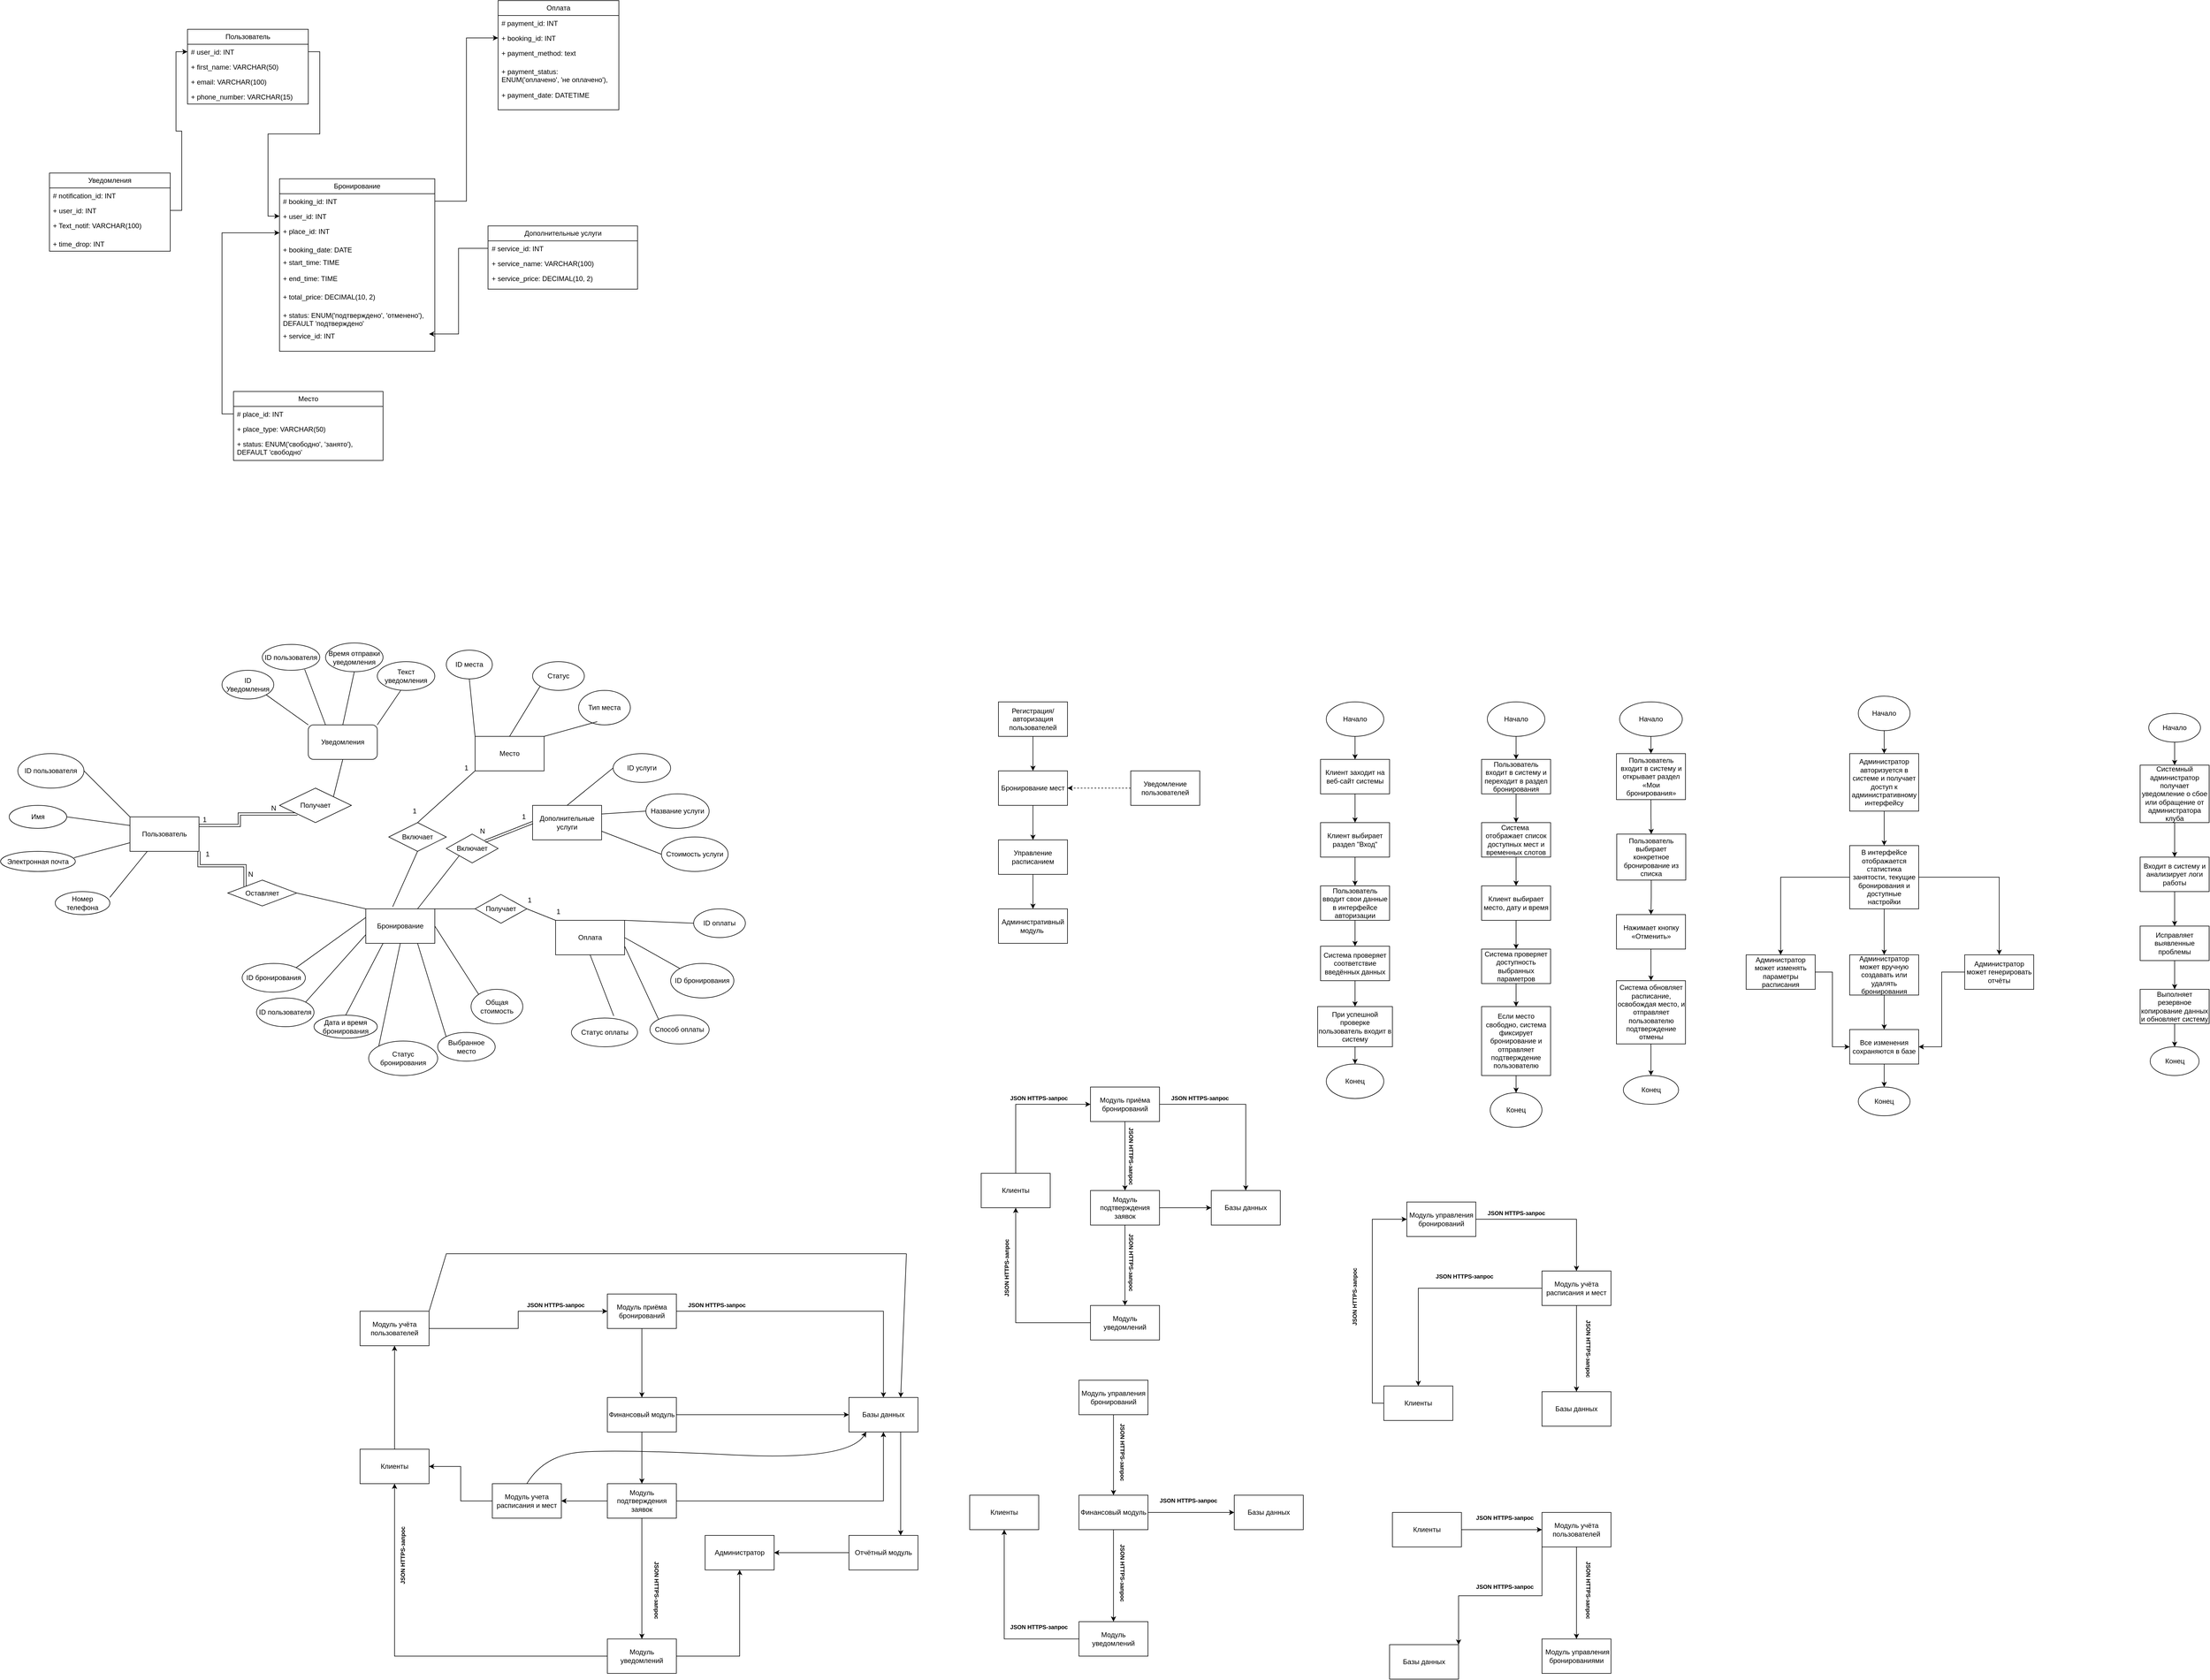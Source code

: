 <mxfile version="25.0.3">
  <diagram name="Страница — 1" id="2zbmFw_WOKYykeZ0wJA3">
    <mxGraphModel dx="3745" dy="2016" grid="1" gridSize="10" guides="1" tooltips="1" connect="1" arrows="1" fold="1" page="1" pageScale="1" pageWidth="827" pageHeight="1169" math="0" shadow="0">
      <root>
        <mxCell id="0" />
        <mxCell id="1" parent="0" />
        <mxCell id="uDWhPEOCPgJteCF4P3Pc-1" value="Регистрация/авторизация пользователей" style="rounded=0;whiteSpace=wrap;html=1;" parent="1" vertex="1">
          <mxGeometry x="90" y="100" width="120" height="60" as="geometry" />
        </mxCell>
        <mxCell id="uDWhPEOCPgJteCF4P3Pc-7" style="edgeStyle=orthogonalEdgeStyle;rounded=0;orthogonalLoop=1;jettySize=auto;html=1;entryX=0.5;entryY=0;entryDx=0;entryDy=0;" parent="1" source="uDWhPEOCPgJteCF4P3Pc-2" target="uDWhPEOCPgJteCF4P3Pc-3" edge="1">
          <mxGeometry relative="1" as="geometry" />
        </mxCell>
        <mxCell id="uDWhPEOCPgJteCF4P3Pc-2" value="Бронирование мест" style="rounded=0;whiteSpace=wrap;html=1;" parent="1" vertex="1">
          <mxGeometry x="90" y="220" width="120" height="60" as="geometry" />
        </mxCell>
        <mxCell id="uDWhPEOCPgJteCF4P3Pc-8" style="edgeStyle=orthogonalEdgeStyle;rounded=0;orthogonalLoop=1;jettySize=auto;html=1;exitX=0.5;exitY=1;exitDx=0;exitDy=0;entryX=0.5;entryY=0;entryDx=0;entryDy=0;" parent="1" source="uDWhPEOCPgJteCF4P3Pc-3" target="uDWhPEOCPgJteCF4P3Pc-5" edge="1">
          <mxGeometry relative="1" as="geometry" />
        </mxCell>
        <mxCell id="uDWhPEOCPgJteCF4P3Pc-3" value="Управление расписанием" style="rounded=0;whiteSpace=wrap;html=1;" parent="1" vertex="1">
          <mxGeometry x="90" y="340" width="120" height="60" as="geometry" />
        </mxCell>
        <mxCell id="uDWhPEOCPgJteCF4P3Pc-9" style="edgeStyle=orthogonalEdgeStyle;rounded=0;orthogonalLoop=1;jettySize=auto;html=1;exitX=0;exitY=0.5;exitDx=0;exitDy=0;entryX=1;entryY=0.5;entryDx=0;entryDy=0;dashed=1;" parent="1" source="uDWhPEOCPgJteCF4P3Pc-4" target="uDWhPEOCPgJteCF4P3Pc-2" edge="1">
          <mxGeometry relative="1" as="geometry" />
        </mxCell>
        <mxCell id="uDWhPEOCPgJteCF4P3Pc-4" value="Уведомление пользователей" style="rounded=0;whiteSpace=wrap;html=1;" parent="1" vertex="1">
          <mxGeometry x="320" y="220" width="120" height="60" as="geometry" />
        </mxCell>
        <mxCell id="uDWhPEOCPgJteCF4P3Pc-5" value="Административный модуль&amp;nbsp;" style="rounded=0;whiteSpace=wrap;html=1;" parent="1" vertex="1">
          <mxGeometry x="90" y="460" width="120" height="60" as="geometry" />
        </mxCell>
        <mxCell id="uDWhPEOCPgJteCF4P3Pc-6" value="" style="endArrow=classic;html=1;rounded=0;exitX=0.5;exitY=1;exitDx=0;exitDy=0;entryX=0.5;entryY=0;entryDx=0;entryDy=0;" parent="1" source="uDWhPEOCPgJteCF4P3Pc-1" target="uDWhPEOCPgJteCF4P3Pc-2" edge="1">
          <mxGeometry width="50" height="50" relative="1" as="geometry">
            <mxPoint x="120" y="380" as="sourcePoint" />
            <mxPoint x="170" y="330" as="targetPoint" />
          </mxGeometry>
        </mxCell>
        <mxCell id="uDWhPEOCPgJteCF4P3Pc-12" value="" style="edgeStyle=orthogonalEdgeStyle;rounded=0;orthogonalLoop=1;jettySize=auto;html=1;" parent="1" source="uDWhPEOCPgJteCF4P3Pc-10" target="uDWhPEOCPgJteCF4P3Pc-11" edge="1">
          <mxGeometry relative="1" as="geometry" />
        </mxCell>
        <mxCell id="uDWhPEOCPgJteCF4P3Pc-10" value="Начало" style="ellipse;whiteSpace=wrap;html=1;" parent="1" vertex="1">
          <mxGeometry x="660" y="100" width="100" height="60" as="geometry" />
        </mxCell>
        <mxCell id="uDWhPEOCPgJteCF4P3Pc-14" value="" style="edgeStyle=orthogonalEdgeStyle;rounded=0;orthogonalLoop=1;jettySize=auto;html=1;" parent="1" source="uDWhPEOCPgJteCF4P3Pc-11" target="uDWhPEOCPgJteCF4P3Pc-13" edge="1">
          <mxGeometry relative="1" as="geometry" />
        </mxCell>
        <mxCell id="uDWhPEOCPgJteCF4P3Pc-11" value="Клиент заходит на веб-сайт системы" style="rounded=0;whiteSpace=wrap;html=1;" parent="1" vertex="1">
          <mxGeometry x="650" y="200" width="120" height="60" as="geometry" />
        </mxCell>
        <mxCell id="uDWhPEOCPgJteCF4P3Pc-16" value="" style="edgeStyle=orthogonalEdgeStyle;rounded=0;orthogonalLoop=1;jettySize=auto;html=1;" parent="1" source="uDWhPEOCPgJteCF4P3Pc-13" target="uDWhPEOCPgJteCF4P3Pc-15" edge="1">
          <mxGeometry relative="1" as="geometry" />
        </mxCell>
        <mxCell id="uDWhPEOCPgJteCF4P3Pc-13" value="Клиент выбирает раздел &quot;Вход&quot;" style="rounded=0;whiteSpace=wrap;html=1;" parent="1" vertex="1">
          <mxGeometry x="650" y="310" width="120" height="60" as="geometry" />
        </mxCell>
        <mxCell id="uDWhPEOCPgJteCF4P3Pc-22" value="" style="edgeStyle=orthogonalEdgeStyle;rounded=0;orthogonalLoop=1;jettySize=auto;html=1;" parent="1" source="uDWhPEOCPgJteCF4P3Pc-15" target="uDWhPEOCPgJteCF4P3Pc-17" edge="1">
          <mxGeometry relative="1" as="geometry" />
        </mxCell>
        <mxCell id="uDWhPEOCPgJteCF4P3Pc-15" value="Пользователь вводит свои данные в интерфейсе авторизации" style="rounded=0;whiteSpace=wrap;html=1;" parent="1" vertex="1">
          <mxGeometry x="650" y="420" width="120" height="60" as="geometry" />
        </mxCell>
        <mxCell id="uDWhPEOCPgJteCF4P3Pc-19" value="" style="edgeStyle=orthogonalEdgeStyle;rounded=0;orthogonalLoop=1;jettySize=auto;html=1;" parent="1" source="uDWhPEOCPgJteCF4P3Pc-17" target="uDWhPEOCPgJteCF4P3Pc-18" edge="1">
          <mxGeometry relative="1" as="geometry" />
        </mxCell>
        <mxCell id="uDWhPEOCPgJteCF4P3Pc-17" value="Система проверяет соответствие введённых данных" style="rounded=0;whiteSpace=wrap;html=1;" parent="1" vertex="1">
          <mxGeometry x="650" y="525" width="120" height="60" as="geometry" />
        </mxCell>
        <mxCell id="uDWhPEOCPgJteCF4P3Pc-21" value="" style="edgeStyle=orthogonalEdgeStyle;rounded=0;orthogonalLoop=1;jettySize=auto;html=1;" parent="1" source="uDWhPEOCPgJteCF4P3Pc-18" target="uDWhPEOCPgJteCF4P3Pc-20" edge="1">
          <mxGeometry relative="1" as="geometry" />
        </mxCell>
        <mxCell id="uDWhPEOCPgJteCF4P3Pc-18" value="При успешной проверке пользователь входит в систему" style="rounded=0;whiteSpace=wrap;html=1;" parent="1" vertex="1">
          <mxGeometry x="645" y="630" width="130" height="70" as="geometry" />
        </mxCell>
        <mxCell id="uDWhPEOCPgJteCF4P3Pc-20" value="Конец" style="ellipse;whiteSpace=wrap;html=1;" parent="1" vertex="1">
          <mxGeometry x="660" y="730" width="100" height="60" as="geometry" />
        </mxCell>
        <mxCell id="uDWhPEOCPgJteCF4P3Pc-25" value="" style="edgeStyle=orthogonalEdgeStyle;rounded=0;orthogonalLoop=1;jettySize=auto;html=1;" parent="1" source="uDWhPEOCPgJteCF4P3Pc-23" target="uDWhPEOCPgJteCF4P3Pc-24" edge="1">
          <mxGeometry relative="1" as="geometry" />
        </mxCell>
        <mxCell id="uDWhPEOCPgJteCF4P3Pc-23" value="Начало" style="ellipse;whiteSpace=wrap;html=1;" parent="1" vertex="1">
          <mxGeometry x="940" y="100" width="100" height="60" as="geometry" />
        </mxCell>
        <mxCell id="uDWhPEOCPgJteCF4P3Pc-27" value="" style="edgeStyle=orthogonalEdgeStyle;rounded=0;orthogonalLoop=1;jettySize=auto;html=1;" parent="1" source="uDWhPEOCPgJteCF4P3Pc-24" target="uDWhPEOCPgJteCF4P3Pc-26" edge="1">
          <mxGeometry relative="1" as="geometry" />
        </mxCell>
        <mxCell id="uDWhPEOCPgJteCF4P3Pc-24" value="Пользователь входит в систему и переходит в раздел бронирования" style="rounded=0;whiteSpace=wrap;html=1;" parent="1" vertex="1">
          <mxGeometry x="930" y="200" width="120" height="60" as="geometry" />
        </mxCell>
        <mxCell id="uDWhPEOCPgJteCF4P3Pc-29" value="" style="edgeStyle=orthogonalEdgeStyle;rounded=0;orthogonalLoop=1;jettySize=auto;html=1;" parent="1" source="uDWhPEOCPgJteCF4P3Pc-26" target="uDWhPEOCPgJteCF4P3Pc-28" edge="1">
          <mxGeometry relative="1" as="geometry" />
        </mxCell>
        <mxCell id="uDWhPEOCPgJteCF4P3Pc-26" value="Система&amp;nbsp; отображает список доступных мест и временных слотов" style="rounded=0;whiteSpace=wrap;html=1;" parent="1" vertex="1">
          <mxGeometry x="930" y="310" width="120" height="60" as="geometry" />
        </mxCell>
        <mxCell id="uDWhPEOCPgJteCF4P3Pc-31" value="" style="edgeStyle=orthogonalEdgeStyle;rounded=0;orthogonalLoop=1;jettySize=auto;html=1;" parent="1" source="uDWhPEOCPgJteCF4P3Pc-28" target="uDWhPEOCPgJteCF4P3Pc-30" edge="1">
          <mxGeometry relative="1" as="geometry" />
        </mxCell>
        <mxCell id="uDWhPEOCPgJteCF4P3Pc-28" value="Клиент выбирает место, дату и время" style="rounded=0;whiteSpace=wrap;html=1;" parent="1" vertex="1">
          <mxGeometry x="930" y="420" width="120" height="60" as="geometry" />
        </mxCell>
        <mxCell id="uDWhPEOCPgJteCF4P3Pc-33" value="" style="edgeStyle=orthogonalEdgeStyle;rounded=0;orthogonalLoop=1;jettySize=auto;html=1;" parent="1" source="uDWhPEOCPgJteCF4P3Pc-30" target="uDWhPEOCPgJteCF4P3Pc-32" edge="1">
          <mxGeometry relative="1" as="geometry" />
        </mxCell>
        <mxCell id="uDWhPEOCPgJteCF4P3Pc-30" value="Система проверяет доступность выбранных параметров" style="rounded=0;whiteSpace=wrap;html=1;" parent="1" vertex="1">
          <mxGeometry x="930" y="530" width="120" height="60" as="geometry" />
        </mxCell>
        <mxCell id="uDWhPEOCPgJteCF4P3Pc-35" value="" style="edgeStyle=orthogonalEdgeStyle;rounded=0;orthogonalLoop=1;jettySize=auto;html=1;" parent="1" source="uDWhPEOCPgJteCF4P3Pc-32" target="uDWhPEOCPgJteCF4P3Pc-34" edge="1">
          <mxGeometry relative="1" as="geometry" />
        </mxCell>
        <mxCell id="uDWhPEOCPgJteCF4P3Pc-32" value="Если место свободно, система фиксирует бронирование и отправляет подтверждение пользователю" style="rounded=0;whiteSpace=wrap;html=1;" parent="1" vertex="1">
          <mxGeometry x="930" y="630" width="120" height="120" as="geometry" />
        </mxCell>
        <mxCell id="uDWhPEOCPgJteCF4P3Pc-34" value="Конец" style="ellipse;whiteSpace=wrap;html=1;" parent="1" vertex="1">
          <mxGeometry x="945" y="780" width="90" height="60" as="geometry" />
        </mxCell>
        <mxCell id="uDWhPEOCPgJteCF4P3Pc-38" value="" style="edgeStyle=orthogonalEdgeStyle;rounded=0;orthogonalLoop=1;jettySize=auto;html=1;" parent="1" source="uDWhPEOCPgJteCF4P3Pc-36" target="uDWhPEOCPgJteCF4P3Pc-37" edge="1">
          <mxGeometry relative="1" as="geometry" />
        </mxCell>
        <mxCell id="uDWhPEOCPgJteCF4P3Pc-36" value="Начало" style="ellipse;whiteSpace=wrap;html=1;" parent="1" vertex="1">
          <mxGeometry x="1170" y="100" width="109" height="60" as="geometry" />
        </mxCell>
        <mxCell id="uDWhPEOCPgJteCF4P3Pc-40" value="" style="edgeStyle=orthogonalEdgeStyle;rounded=0;orthogonalLoop=1;jettySize=auto;html=1;" parent="1" source="uDWhPEOCPgJteCF4P3Pc-37" target="uDWhPEOCPgJteCF4P3Pc-39" edge="1">
          <mxGeometry relative="1" as="geometry" />
        </mxCell>
        <mxCell id="uDWhPEOCPgJteCF4P3Pc-37" value="Пользователь входит в систему и открывает раздел «Мои бронирования»" style="rounded=0;whiteSpace=wrap;html=1;" parent="1" vertex="1">
          <mxGeometry x="1164.5" y="190" width="120" height="80" as="geometry" />
        </mxCell>
        <mxCell id="uDWhPEOCPgJteCF4P3Pc-42" value="" style="edgeStyle=orthogonalEdgeStyle;rounded=0;orthogonalLoop=1;jettySize=auto;html=1;" parent="1" source="uDWhPEOCPgJteCF4P3Pc-39" target="uDWhPEOCPgJteCF4P3Pc-41" edge="1">
          <mxGeometry relative="1" as="geometry" />
        </mxCell>
        <mxCell id="uDWhPEOCPgJteCF4P3Pc-39" value="Пользователь выбирает конкретное бронирование из списка" style="rounded=0;whiteSpace=wrap;html=1;" parent="1" vertex="1">
          <mxGeometry x="1165" y="330" width="120" height="80" as="geometry" />
        </mxCell>
        <mxCell id="uDWhPEOCPgJteCF4P3Pc-44" value="" style="edgeStyle=orthogonalEdgeStyle;rounded=0;orthogonalLoop=1;jettySize=auto;html=1;" parent="1" source="uDWhPEOCPgJteCF4P3Pc-41" target="uDWhPEOCPgJteCF4P3Pc-43" edge="1">
          <mxGeometry relative="1" as="geometry" />
        </mxCell>
        <mxCell id="uDWhPEOCPgJteCF4P3Pc-41" value="Нажимает кнопку «Отменить»" style="whiteSpace=wrap;html=1;rounded=0;" parent="1" vertex="1">
          <mxGeometry x="1164.5" y="470" width="120" height="60" as="geometry" />
        </mxCell>
        <mxCell id="uDWhPEOCPgJteCF4P3Pc-46" value="" style="edgeStyle=orthogonalEdgeStyle;rounded=0;orthogonalLoop=1;jettySize=auto;html=1;" parent="1" source="uDWhPEOCPgJteCF4P3Pc-43" target="uDWhPEOCPgJteCF4P3Pc-45" edge="1">
          <mxGeometry relative="1" as="geometry" />
        </mxCell>
        <mxCell id="uDWhPEOCPgJteCF4P3Pc-43" value="Система обновляет расписание, освобождая место, и отправляет пользователю подтверждение отмены" style="whiteSpace=wrap;html=1;rounded=0;" parent="1" vertex="1">
          <mxGeometry x="1164.5" y="585" width="120" height="110" as="geometry" />
        </mxCell>
        <mxCell id="uDWhPEOCPgJteCF4P3Pc-45" value="Конец" style="ellipse;whiteSpace=wrap;html=1;" parent="1" vertex="1">
          <mxGeometry x="1176.5" y="750" width="96" height="50" as="geometry" />
        </mxCell>
        <mxCell id="uDWhPEOCPgJteCF4P3Pc-49" value="" style="edgeStyle=orthogonalEdgeStyle;rounded=0;orthogonalLoop=1;jettySize=auto;html=1;" parent="1" source="uDWhPEOCPgJteCF4P3Pc-47" target="uDWhPEOCPgJteCF4P3Pc-48" edge="1">
          <mxGeometry relative="1" as="geometry" />
        </mxCell>
        <mxCell id="uDWhPEOCPgJteCF4P3Pc-47" value="Начало" style="ellipse;whiteSpace=wrap;html=1;" parent="1" vertex="1">
          <mxGeometry x="1585" y="90" width="90" height="60" as="geometry" />
        </mxCell>
        <mxCell id="uDWhPEOCPgJteCF4P3Pc-51" value="" style="edgeStyle=orthogonalEdgeStyle;rounded=0;orthogonalLoop=1;jettySize=auto;html=1;" parent="1" source="uDWhPEOCPgJteCF4P3Pc-48" target="uDWhPEOCPgJteCF4P3Pc-50" edge="1">
          <mxGeometry relative="1" as="geometry" />
        </mxCell>
        <mxCell id="uDWhPEOCPgJteCF4P3Pc-48" value="Администратор авторизуется в системе и получает доступ к административному интерфейсу" style="rounded=0;whiteSpace=wrap;html=1;" parent="1" vertex="1">
          <mxGeometry x="1570" y="190" width="120" height="100" as="geometry" />
        </mxCell>
        <mxCell id="uDWhPEOCPgJteCF4P3Pc-55" style="edgeStyle=orthogonalEdgeStyle;rounded=0;orthogonalLoop=1;jettySize=auto;html=1;entryX=0.5;entryY=0;entryDx=0;entryDy=0;" parent="1" source="uDWhPEOCPgJteCF4P3Pc-50" target="uDWhPEOCPgJteCF4P3Pc-52" edge="1">
          <mxGeometry relative="1" as="geometry" />
        </mxCell>
        <mxCell id="uDWhPEOCPgJteCF4P3Pc-56" style="edgeStyle=orthogonalEdgeStyle;rounded=0;orthogonalLoop=1;jettySize=auto;html=1;entryX=0.5;entryY=0;entryDx=0;entryDy=0;" parent="1" source="uDWhPEOCPgJteCF4P3Pc-50" target="uDWhPEOCPgJteCF4P3Pc-53" edge="1">
          <mxGeometry relative="1" as="geometry" />
        </mxCell>
        <mxCell id="uDWhPEOCPgJteCF4P3Pc-57" style="edgeStyle=orthogonalEdgeStyle;rounded=0;orthogonalLoop=1;jettySize=auto;html=1;entryX=0.5;entryY=0;entryDx=0;entryDy=0;" parent="1" source="uDWhPEOCPgJteCF4P3Pc-50" target="uDWhPEOCPgJteCF4P3Pc-54" edge="1">
          <mxGeometry relative="1" as="geometry" />
        </mxCell>
        <mxCell id="uDWhPEOCPgJteCF4P3Pc-50" value="В интерфейсе отображается статистика занятости, текущие бронирования и доступные настройки" style="rounded=0;whiteSpace=wrap;html=1;" parent="1" vertex="1">
          <mxGeometry x="1570" y="350" width="120" height="110" as="geometry" />
        </mxCell>
        <mxCell id="uDWhPEOCPgJteCF4P3Pc-59" style="edgeStyle=orthogonalEdgeStyle;rounded=0;orthogonalLoop=1;jettySize=auto;html=1;entryX=0;entryY=0.5;entryDx=0;entryDy=0;" parent="1" source="uDWhPEOCPgJteCF4P3Pc-52" target="uDWhPEOCPgJteCF4P3Pc-58" edge="1">
          <mxGeometry relative="1" as="geometry" />
        </mxCell>
        <mxCell id="uDWhPEOCPgJteCF4P3Pc-52" value="Администратор может&amp;nbsp;изменять параметры расписания" style="rounded=0;whiteSpace=wrap;html=1;" parent="1" vertex="1">
          <mxGeometry x="1390" y="540" width="120" height="60" as="geometry" />
        </mxCell>
        <mxCell id="uDWhPEOCPgJteCF4P3Pc-60" style="edgeStyle=orthogonalEdgeStyle;rounded=0;orthogonalLoop=1;jettySize=auto;html=1;entryX=0.5;entryY=0;entryDx=0;entryDy=0;" parent="1" source="uDWhPEOCPgJteCF4P3Pc-53" target="uDWhPEOCPgJteCF4P3Pc-58" edge="1">
          <mxGeometry relative="1" as="geometry" />
        </mxCell>
        <mxCell id="uDWhPEOCPgJteCF4P3Pc-53" value="Администратор может&amp;nbsp;вручную создавать или удалять бронирования" style="rounded=0;whiteSpace=wrap;html=1;" parent="1" vertex="1">
          <mxGeometry x="1570" y="540" width="120" height="70" as="geometry" />
        </mxCell>
        <mxCell id="uDWhPEOCPgJteCF4P3Pc-61" style="edgeStyle=orthogonalEdgeStyle;rounded=0;orthogonalLoop=1;jettySize=auto;html=1;entryX=1;entryY=0.5;entryDx=0;entryDy=0;" parent="1" source="uDWhPEOCPgJteCF4P3Pc-54" target="uDWhPEOCPgJteCF4P3Pc-58" edge="1">
          <mxGeometry relative="1" as="geometry" />
        </mxCell>
        <mxCell id="uDWhPEOCPgJteCF4P3Pc-54" value="Администратор может&amp;nbsp;генерировать отчёты" style="rounded=0;whiteSpace=wrap;html=1;" parent="1" vertex="1">
          <mxGeometry x="1770" y="540" width="120" height="60" as="geometry" />
        </mxCell>
        <mxCell id="uDWhPEOCPgJteCF4P3Pc-63" value="" style="edgeStyle=orthogonalEdgeStyle;rounded=0;orthogonalLoop=1;jettySize=auto;html=1;" parent="1" source="uDWhPEOCPgJteCF4P3Pc-58" target="uDWhPEOCPgJteCF4P3Pc-62" edge="1">
          <mxGeometry relative="1" as="geometry" />
        </mxCell>
        <mxCell id="uDWhPEOCPgJteCF4P3Pc-58" value="Все изменения сохраняются в базе" style="rounded=0;whiteSpace=wrap;html=1;" parent="1" vertex="1">
          <mxGeometry x="1570" y="670" width="120" height="60" as="geometry" />
        </mxCell>
        <mxCell id="uDWhPEOCPgJteCF4P3Pc-62" value="Конец" style="ellipse;whiteSpace=wrap;html=1;" parent="1" vertex="1">
          <mxGeometry x="1585" y="770" width="90" height="50" as="geometry" />
        </mxCell>
        <mxCell id="uDWhPEOCPgJteCF4P3Pc-66" value="" style="edgeStyle=orthogonalEdgeStyle;rounded=0;orthogonalLoop=1;jettySize=auto;html=1;" parent="1" source="uDWhPEOCPgJteCF4P3Pc-64" target="uDWhPEOCPgJteCF4P3Pc-65" edge="1">
          <mxGeometry relative="1" as="geometry" />
        </mxCell>
        <mxCell id="uDWhPEOCPgJteCF4P3Pc-64" value="Начало" style="ellipse;whiteSpace=wrap;html=1;" parent="1" vertex="1">
          <mxGeometry x="2090" y="120" width="90" height="50" as="geometry" />
        </mxCell>
        <mxCell id="uDWhPEOCPgJteCF4P3Pc-68" value="" style="edgeStyle=orthogonalEdgeStyle;rounded=0;orthogonalLoop=1;jettySize=auto;html=1;" parent="1" source="uDWhPEOCPgJteCF4P3Pc-65" target="uDWhPEOCPgJteCF4P3Pc-67" edge="1">
          <mxGeometry relative="1" as="geometry" />
        </mxCell>
        <mxCell id="uDWhPEOCPgJteCF4P3Pc-65" value="Системный администратор получает уведомление о сбое или обращение от администратора клуба" style="rounded=0;whiteSpace=wrap;html=1;" parent="1" vertex="1">
          <mxGeometry x="2075" y="210" width="120" height="100" as="geometry" />
        </mxCell>
        <mxCell id="uDWhPEOCPgJteCF4P3Pc-70" value="" style="edgeStyle=orthogonalEdgeStyle;rounded=0;orthogonalLoop=1;jettySize=auto;html=1;" parent="1" source="uDWhPEOCPgJteCF4P3Pc-67" target="uDWhPEOCPgJteCF4P3Pc-69" edge="1">
          <mxGeometry relative="1" as="geometry" />
        </mxCell>
        <mxCell id="uDWhPEOCPgJteCF4P3Pc-67" value="Входит в систему и анализирует логи работы" style="rounded=0;whiteSpace=wrap;html=1;" parent="1" vertex="1">
          <mxGeometry x="2075" y="370" width="120" height="60" as="geometry" />
        </mxCell>
        <mxCell id="uDWhPEOCPgJteCF4P3Pc-72" value="" style="edgeStyle=orthogonalEdgeStyle;rounded=0;orthogonalLoop=1;jettySize=auto;html=1;" parent="1" source="uDWhPEOCPgJteCF4P3Pc-69" target="uDWhPEOCPgJteCF4P3Pc-71" edge="1">
          <mxGeometry relative="1" as="geometry" />
        </mxCell>
        <mxCell id="uDWhPEOCPgJteCF4P3Pc-69" value="Исправляет выявленные проблемы" style="rounded=0;whiteSpace=wrap;html=1;" parent="1" vertex="1">
          <mxGeometry x="2075" y="490" width="120" height="60" as="geometry" />
        </mxCell>
        <mxCell id="uDWhPEOCPgJteCF4P3Pc-74" value="" style="edgeStyle=orthogonalEdgeStyle;rounded=0;orthogonalLoop=1;jettySize=auto;html=1;" parent="1" source="uDWhPEOCPgJteCF4P3Pc-71" target="uDWhPEOCPgJteCF4P3Pc-73" edge="1">
          <mxGeometry relative="1" as="geometry" />
        </mxCell>
        <mxCell id="uDWhPEOCPgJteCF4P3Pc-71" value="Выполняет резервное копирование данных и обновляет систему" style="rounded=0;whiteSpace=wrap;html=1;" parent="1" vertex="1">
          <mxGeometry x="2075" y="600" width="120" height="60" as="geometry" />
        </mxCell>
        <mxCell id="uDWhPEOCPgJteCF4P3Pc-73" value="Конец" style="ellipse;whiteSpace=wrap;html=1;" parent="1" vertex="1">
          <mxGeometry x="2092.5" y="700" width="85" height="50" as="geometry" />
        </mxCell>
        <mxCell id="uDWhPEOCPgJteCF4P3Pc-81" style="edgeStyle=orthogonalEdgeStyle;rounded=0;orthogonalLoop=1;jettySize=auto;html=1;exitX=0.5;exitY=0;exitDx=0;exitDy=0;entryX=0;entryY=0.5;entryDx=0;entryDy=0;" parent="1" source="uDWhPEOCPgJteCF4P3Pc-75" target="uDWhPEOCPgJteCF4P3Pc-76" edge="1">
          <mxGeometry relative="1" as="geometry" />
        </mxCell>
        <mxCell id="uDWhPEOCPgJteCF4P3Pc-75" value="Клиенты" style="rounded=0;whiteSpace=wrap;html=1;" parent="1" vertex="1">
          <mxGeometry x="60" y="920" width="120" height="60" as="geometry" />
        </mxCell>
        <mxCell id="uDWhPEOCPgJteCF4P3Pc-82" style="edgeStyle=orthogonalEdgeStyle;rounded=0;orthogonalLoop=1;jettySize=auto;html=1;exitX=1;exitY=0.5;exitDx=0;exitDy=0;entryX=0.5;entryY=0;entryDx=0;entryDy=0;" parent="1" source="uDWhPEOCPgJteCF4P3Pc-76" target="uDWhPEOCPgJteCF4P3Pc-77" edge="1">
          <mxGeometry relative="1" as="geometry" />
        </mxCell>
        <mxCell id="uDWhPEOCPgJteCF4P3Pc-83" style="edgeStyle=orthogonalEdgeStyle;rounded=0;orthogonalLoop=1;jettySize=auto;html=1;exitX=0.5;exitY=1;exitDx=0;exitDy=0;entryX=0.5;entryY=0;entryDx=0;entryDy=0;" parent="1" source="uDWhPEOCPgJteCF4P3Pc-76" target="uDWhPEOCPgJteCF4P3Pc-78" edge="1">
          <mxGeometry relative="1" as="geometry" />
        </mxCell>
        <mxCell id="uDWhPEOCPgJteCF4P3Pc-76" value="Модуль приёма бронирований" style="rounded=0;whiteSpace=wrap;html=1;" parent="1" vertex="1">
          <mxGeometry x="250" y="770" width="120" height="60" as="geometry" />
        </mxCell>
        <mxCell id="uDWhPEOCPgJteCF4P3Pc-77" value="Базы данных" style="rounded=0;whiteSpace=wrap;html=1;" parent="1" vertex="1">
          <mxGeometry x="460" y="950" width="120" height="60" as="geometry" />
        </mxCell>
        <mxCell id="uDWhPEOCPgJteCF4P3Pc-84" style="edgeStyle=orthogonalEdgeStyle;rounded=0;orthogonalLoop=1;jettySize=auto;html=1;exitX=1;exitY=0.5;exitDx=0;exitDy=0;" parent="1" source="uDWhPEOCPgJteCF4P3Pc-78" target="uDWhPEOCPgJteCF4P3Pc-77" edge="1">
          <mxGeometry relative="1" as="geometry" />
        </mxCell>
        <mxCell id="uDWhPEOCPgJteCF4P3Pc-85" value="" style="edgeStyle=orthogonalEdgeStyle;rounded=0;orthogonalLoop=1;jettySize=auto;html=1;" parent="1" source="uDWhPEOCPgJteCF4P3Pc-78" target="uDWhPEOCPgJteCF4P3Pc-79" edge="1">
          <mxGeometry relative="1" as="geometry" />
        </mxCell>
        <mxCell id="uDWhPEOCPgJteCF4P3Pc-78" value="Модуль подтверждения заявок" style="rounded=0;whiteSpace=wrap;html=1;" parent="1" vertex="1">
          <mxGeometry x="250" y="950" width="120" height="60" as="geometry" />
        </mxCell>
        <mxCell id="uDWhPEOCPgJteCF4P3Pc-86" style="edgeStyle=orthogonalEdgeStyle;rounded=0;orthogonalLoop=1;jettySize=auto;html=1;exitX=0;exitY=0.5;exitDx=0;exitDy=0;entryX=0.5;entryY=1;entryDx=0;entryDy=0;" parent="1" source="uDWhPEOCPgJteCF4P3Pc-79" target="uDWhPEOCPgJteCF4P3Pc-75" edge="1">
          <mxGeometry relative="1" as="geometry" />
        </mxCell>
        <mxCell id="uDWhPEOCPgJteCF4P3Pc-79" value="Модуль уведомлений" style="rounded=0;whiteSpace=wrap;html=1;" parent="1" vertex="1">
          <mxGeometry x="250" y="1150" width="120" height="60" as="geometry" />
        </mxCell>
        <mxCell id="uDWhPEOCPgJteCF4P3Pc-87" value="&lt;font style=&quot;font-size: 10px;&quot;&gt;JSON HTTPS-запрос&lt;/font&gt;" style="text;strokeColor=none;fillColor=none;html=1;fontSize=24;fontStyle=1;verticalAlign=middle;align=center;" parent="1" vertex="1">
          <mxGeometry x="100" y="760" width="120" height="50" as="geometry" />
        </mxCell>
        <mxCell id="uDWhPEOCPgJteCF4P3Pc-88" value="&lt;font style=&quot;font-size: 10px;&quot;&gt;JSON HTTPS-запрос&lt;/font&gt;" style="text;strokeColor=none;fillColor=none;html=1;fontSize=24;fontStyle=1;verticalAlign=middle;align=center;" parent="1" vertex="1">
          <mxGeometry x="380" y="760" width="120" height="50" as="geometry" />
        </mxCell>
        <mxCell id="uDWhPEOCPgJteCF4P3Pc-89" value="&lt;font style=&quot;font-size: 10px;&quot;&gt;JSON HTTPS-запрос&lt;/font&gt;" style="text;strokeColor=none;fillColor=none;html=1;fontSize=24;fontStyle=1;verticalAlign=middle;align=center;rotation=90;" parent="1" vertex="1">
          <mxGeometry x="290" y="880" width="70" height="20" as="geometry" />
        </mxCell>
        <mxCell id="uDWhPEOCPgJteCF4P3Pc-91" value="&lt;font style=&quot;font-size: 10px;&quot;&gt;JSON HTTPS-запрос&lt;/font&gt;" style="text;strokeColor=none;fillColor=none;html=1;fontSize=24;fontStyle=1;verticalAlign=middle;align=center;rotation=90;" parent="1" vertex="1">
          <mxGeometry x="265" y="1050" width="120" height="50" as="geometry" />
        </mxCell>
        <mxCell id="uDWhPEOCPgJteCF4P3Pc-92" value="&lt;font style=&quot;font-size: 10px;&quot;&gt;JSON HTTPS-запрос&lt;/font&gt;" style="text;strokeColor=none;fillColor=none;html=1;fontSize=24;fontStyle=1;verticalAlign=middle;align=center;rotation=-90;" parent="1" vertex="1">
          <mxGeometry x="40" y="1060" width="120" height="50" as="geometry" />
        </mxCell>
        <mxCell id="uDWhPEOCPgJteCF4P3Pc-96" style="edgeStyle=orthogonalEdgeStyle;rounded=0;orthogonalLoop=1;jettySize=auto;html=1;entryX=0.5;entryY=0;entryDx=0;entryDy=0;" parent="1" source="uDWhPEOCPgJteCF4P3Pc-93" target="uDWhPEOCPgJteCF4P3Pc-95" edge="1">
          <mxGeometry relative="1" as="geometry" />
        </mxCell>
        <mxCell id="uDWhPEOCPgJteCF4P3Pc-93" value="Модуль управления бронирований" style="rounded=0;whiteSpace=wrap;html=1;" parent="1" vertex="1">
          <mxGeometry x="800" y="970" width="120" height="60" as="geometry" />
        </mxCell>
        <mxCell id="uDWhPEOCPgJteCF4P3Pc-102" value="" style="edgeStyle=orthogonalEdgeStyle;rounded=0;orthogonalLoop=1;jettySize=auto;html=1;" parent="1" source="uDWhPEOCPgJteCF4P3Pc-95" target="uDWhPEOCPgJteCF4P3Pc-97" edge="1">
          <mxGeometry relative="1" as="geometry" />
        </mxCell>
        <mxCell id="uDWhPEOCPgJteCF4P3Pc-103" style="edgeStyle=orthogonalEdgeStyle;rounded=0;orthogonalLoop=1;jettySize=auto;html=1;" parent="1" source="uDWhPEOCPgJteCF4P3Pc-95" target="uDWhPEOCPgJteCF4P3Pc-100" edge="1">
          <mxGeometry relative="1" as="geometry" />
        </mxCell>
        <mxCell id="uDWhPEOCPgJteCF4P3Pc-95" value="Модуль учёта расписания и мест" style="rounded=0;whiteSpace=wrap;html=1;" parent="1" vertex="1">
          <mxGeometry x="1035" y="1090" width="120" height="60" as="geometry" />
        </mxCell>
        <mxCell id="uDWhPEOCPgJteCF4P3Pc-97" value="Базы данных" style="rounded=0;whiteSpace=wrap;html=1;" parent="1" vertex="1">
          <mxGeometry x="1035" y="1300" width="120" height="60" as="geometry" />
        </mxCell>
        <mxCell id="uDWhPEOCPgJteCF4P3Pc-104" style="edgeStyle=orthogonalEdgeStyle;rounded=0;orthogonalLoop=1;jettySize=auto;html=1;exitX=0;exitY=0.5;exitDx=0;exitDy=0;entryX=0;entryY=0.5;entryDx=0;entryDy=0;" parent="1" source="uDWhPEOCPgJteCF4P3Pc-100" target="uDWhPEOCPgJteCF4P3Pc-93" edge="1">
          <mxGeometry relative="1" as="geometry" />
        </mxCell>
        <mxCell id="uDWhPEOCPgJteCF4P3Pc-100" value="Клиенты" style="rounded=0;whiteSpace=wrap;html=1;" parent="1" vertex="1">
          <mxGeometry x="760" y="1290" width="120" height="60" as="geometry" />
        </mxCell>
        <mxCell id="uDWhPEOCPgJteCF4P3Pc-105" value="&lt;font style=&quot;font-size: 10px;&quot;&gt;JSON HTTPS-запрос&lt;/font&gt;" style="text;strokeColor=none;fillColor=none;html=1;fontSize=24;fontStyle=1;verticalAlign=middle;align=center;" parent="1" vertex="1">
          <mxGeometry x="930" y="960" width="120" height="50" as="geometry" />
        </mxCell>
        <mxCell id="uDWhPEOCPgJteCF4P3Pc-106" value="&lt;font style=&quot;font-size: 10px;&quot;&gt;JSON HTTPS-запрос&lt;/font&gt;" style="text;strokeColor=none;fillColor=none;html=1;fontSize=24;fontStyle=1;verticalAlign=middle;align=center;" parent="1" vertex="1">
          <mxGeometry x="840" y="1070" width="120" height="50" as="geometry" />
        </mxCell>
        <mxCell id="uDWhPEOCPgJteCF4P3Pc-107" value="&lt;font style=&quot;font-size: 10px;&quot;&gt;JSON HTTPS-запрос&lt;/font&gt;" style="text;strokeColor=none;fillColor=none;html=1;fontSize=24;fontStyle=1;verticalAlign=middle;align=center;rotation=-90;" parent="1" vertex="1">
          <mxGeometry x="645" y="1110" width="120" height="50" as="geometry" />
        </mxCell>
        <mxCell id="uDWhPEOCPgJteCF4P3Pc-108" value="&lt;font style=&quot;font-size: 10px;&quot;&gt;JSON HTTPS-запрос&lt;/font&gt;" style="text;strokeColor=none;fillColor=none;html=1;fontSize=24;fontStyle=1;verticalAlign=middle;align=center;rotation=90;" parent="1" vertex="1">
          <mxGeometry x="1060" y="1200" width="120" height="50" as="geometry" />
        </mxCell>
        <mxCell id="uDWhPEOCPgJteCF4P3Pc-117" value="" style="edgeStyle=orthogonalEdgeStyle;rounded=0;orthogonalLoop=1;jettySize=auto;html=1;" parent="1" source="uDWhPEOCPgJteCF4P3Pc-109" target="uDWhPEOCPgJteCF4P3Pc-112" edge="1">
          <mxGeometry relative="1" as="geometry" />
        </mxCell>
        <mxCell id="uDWhPEOCPgJteCF4P3Pc-118" value="" style="edgeStyle=orthogonalEdgeStyle;rounded=0;orthogonalLoop=1;jettySize=auto;html=1;" parent="1" source="uDWhPEOCPgJteCF4P3Pc-109" target="uDWhPEOCPgJteCF4P3Pc-114" edge="1">
          <mxGeometry relative="1" as="geometry" />
        </mxCell>
        <mxCell id="uDWhPEOCPgJteCF4P3Pc-109" value="Финансовый модуль" style="rounded=0;whiteSpace=wrap;html=1;" parent="1" vertex="1">
          <mxGeometry x="230" y="1480" width="120" height="60" as="geometry" />
        </mxCell>
        <mxCell id="uDWhPEOCPgJteCF4P3Pc-116" value="" style="edgeStyle=orthogonalEdgeStyle;rounded=0;orthogonalLoop=1;jettySize=auto;html=1;" parent="1" source="uDWhPEOCPgJteCF4P3Pc-110" target="uDWhPEOCPgJteCF4P3Pc-109" edge="1">
          <mxGeometry relative="1" as="geometry" />
        </mxCell>
        <mxCell id="uDWhPEOCPgJteCF4P3Pc-110" value="Модуль управления бронирований" style="rounded=0;whiteSpace=wrap;html=1;" parent="1" vertex="1">
          <mxGeometry x="230" y="1280" width="120" height="60" as="geometry" />
        </mxCell>
        <mxCell id="uDWhPEOCPgJteCF4P3Pc-112" value="Базы данных" style="rounded=0;whiteSpace=wrap;html=1;" parent="1" vertex="1">
          <mxGeometry x="500" y="1480" width="120" height="60" as="geometry" />
        </mxCell>
        <mxCell id="uDWhPEOCPgJteCF4P3Pc-121" style="edgeStyle=orthogonalEdgeStyle;rounded=0;orthogonalLoop=1;jettySize=auto;html=1;exitX=0;exitY=0.5;exitDx=0;exitDy=0;entryX=0.5;entryY=1;entryDx=0;entryDy=0;" parent="1" source="uDWhPEOCPgJteCF4P3Pc-114" target="uDWhPEOCPgJteCF4P3Pc-120" edge="1">
          <mxGeometry relative="1" as="geometry" />
        </mxCell>
        <mxCell id="uDWhPEOCPgJteCF4P3Pc-114" value="Модуль уведомлений" style="rounded=0;whiteSpace=wrap;html=1;" parent="1" vertex="1">
          <mxGeometry x="230" y="1700" width="120" height="60" as="geometry" />
        </mxCell>
        <mxCell id="uDWhPEOCPgJteCF4P3Pc-120" value="Клиенты" style="rounded=0;whiteSpace=wrap;html=1;" parent="1" vertex="1">
          <mxGeometry x="40" y="1480" width="120" height="60" as="geometry" />
        </mxCell>
        <mxCell id="uDWhPEOCPgJteCF4P3Pc-122" value="&lt;font style=&quot;font-size: 10px;&quot;&gt;JSON HTTPS-запрос&lt;/font&gt;" style="text;strokeColor=none;fillColor=none;html=1;fontSize=24;fontStyle=1;verticalAlign=middle;align=center;rotation=90;" parent="1" vertex="1">
          <mxGeometry x="250" y="1380" width="120" height="50" as="geometry" />
        </mxCell>
        <mxCell id="uDWhPEOCPgJteCF4P3Pc-123" value="&lt;font style=&quot;font-size: 10px;&quot;&gt;JSON HTTPS-запрос&lt;/font&gt;" style="text;strokeColor=none;fillColor=none;html=1;fontSize=24;fontStyle=1;verticalAlign=middle;align=center;rotation=90;" parent="1" vertex="1">
          <mxGeometry x="250" y="1590" width="120" height="50" as="geometry" />
        </mxCell>
        <mxCell id="uDWhPEOCPgJteCF4P3Pc-124" value="&lt;font style=&quot;font-size: 10px;&quot;&gt;JSON HTTPS-запрос&lt;/font&gt;" style="text;strokeColor=none;fillColor=none;html=1;fontSize=24;fontStyle=1;verticalAlign=middle;align=center;rotation=0;" parent="1" vertex="1">
          <mxGeometry x="360" y="1460" width="120" height="50" as="geometry" />
        </mxCell>
        <mxCell id="uDWhPEOCPgJteCF4P3Pc-126" value="&lt;font style=&quot;font-size: 10px;&quot;&gt;JSON HTTPS-запрос&lt;/font&gt;" style="text;strokeColor=none;fillColor=none;html=1;fontSize=24;fontStyle=1;verticalAlign=middle;align=center;rotation=0;" parent="1" vertex="1">
          <mxGeometry x="100" y="1680" width="120" height="50" as="geometry" />
        </mxCell>
        <mxCell id="uDWhPEOCPgJteCF4P3Pc-134" value="" style="edgeStyle=orthogonalEdgeStyle;rounded=0;orthogonalLoop=1;jettySize=auto;html=1;" parent="1" source="uDWhPEOCPgJteCF4P3Pc-127" target="uDWhPEOCPgJteCF4P3Pc-129" edge="1">
          <mxGeometry relative="1" as="geometry" />
        </mxCell>
        <mxCell id="uDWhPEOCPgJteCF4P3Pc-127" value="Клиенты" style="rounded=0;whiteSpace=wrap;html=1;" parent="1" vertex="1">
          <mxGeometry x="775" y="1510" width="120" height="60" as="geometry" />
        </mxCell>
        <mxCell id="uDWhPEOCPgJteCF4P3Pc-135" value="" style="edgeStyle=orthogonalEdgeStyle;rounded=0;orthogonalLoop=1;jettySize=auto;html=1;" parent="1" source="uDWhPEOCPgJteCF4P3Pc-129" target="uDWhPEOCPgJteCF4P3Pc-133" edge="1">
          <mxGeometry relative="1" as="geometry" />
        </mxCell>
        <mxCell id="uDWhPEOCPgJteCF4P3Pc-136" style="edgeStyle=orthogonalEdgeStyle;rounded=0;orthogonalLoop=1;jettySize=auto;html=1;exitX=0;exitY=1;exitDx=0;exitDy=0;entryX=1;entryY=0;entryDx=0;entryDy=0;" parent="1" source="uDWhPEOCPgJteCF4P3Pc-129" target="uDWhPEOCPgJteCF4P3Pc-131" edge="1">
          <mxGeometry relative="1" as="geometry" />
        </mxCell>
        <mxCell id="uDWhPEOCPgJteCF4P3Pc-129" value="Модуль учёта пользователей" style="rounded=0;whiteSpace=wrap;html=1;" parent="1" vertex="1">
          <mxGeometry x="1035" y="1510" width="120" height="60" as="geometry" />
        </mxCell>
        <mxCell id="uDWhPEOCPgJteCF4P3Pc-131" value="Базы данных" style="rounded=0;whiteSpace=wrap;html=1;" parent="1" vertex="1">
          <mxGeometry x="770" y="1740" width="120" height="60" as="geometry" />
        </mxCell>
        <mxCell id="uDWhPEOCPgJteCF4P3Pc-133" value="&amp;nbsp;Модуль управления бронированиями" style="rounded=0;whiteSpace=wrap;html=1;" parent="1" vertex="1">
          <mxGeometry x="1035" y="1730" width="120" height="60" as="geometry" />
        </mxCell>
        <mxCell id="uDWhPEOCPgJteCF4P3Pc-137" value="&lt;font style=&quot;font-size: 10px;&quot;&gt;JSON HTTPS-запрос&lt;/font&gt;" style="text;strokeColor=none;fillColor=none;html=1;fontSize=24;fontStyle=1;verticalAlign=middle;align=center;rotation=90;" parent="1" vertex="1">
          <mxGeometry x="1060" y="1620" width="120" height="50" as="geometry" />
        </mxCell>
        <mxCell id="uDWhPEOCPgJteCF4P3Pc-139" value="&lt;font style=&quot;font-size: 10px;&quot;&gt;JSON HTTPS-запрос&lt;/font&gt;" style="text;strokeColor=none;fillColor=none;html=1;fontSize=24;fontStyle=1;verticalAlign=middle;align=center;rotation=0;" parent="1" vertex="1">
          <mxGeometry x="910" y="1610" width="120" height="50" as="geometry" />
        </mxCell>
        <mxCell id="uDWhPEOCPgJteCF4P3Pc-140" value="&lt;font style=&quot;font-size: 10px;&quot;&gt;JSON HTTPS-запрос&lt;/font&gt;" style="text;strokeColor=none;fillColor=none;html=1;fontSize=24;fontStyle=1;verticalAlign=middle;align=center;rotation=0;" parent="1" vertex="1">
          <mxGeometry x="910" y="1490" width="120" height="50" as="geometry" />
        </mxCell>
        <mxCell id="uDWhPEOCPgJteCF4P3Pc-233" style="edgeStyle=orthogonalEdgeStyle;rounded=0;orthogonalLoop=1;jettySize=auto;html=1;entryX=0.5;entryY=1;entryDx=0;entryDy=0;" parent="1" source="uDWhPEOCPgJteCF4P3Pc-194" target="uDWhPEOCPgJteCF4P3Pc-231" edge="1">
          <mxGeometry relative="1" as="geometry" />
        </mxCell>
        <mxCell id="uDWhPEOCPgJteCF4P3Pc-194" value="Клиенты" style="rounded=0;whiteSpace=wrap;html=1;" parent="1" vertex="1">
          <mxGeometry x="-1020" y="1400" width="120" height="60" as="geometry" />
        </mxCell>
        <mxCell id="uDWhPEOCPgJteCF4P3Pc-227" value="" style="edgeStyle=orthogonalEdgeStyle;rounded=0;orthogonalLoop=1;jettySize=auto;html=1;" parent="1" source="uDWhPEOCPgJteCF4P3Pc-197" target="uDWhPEOCPgJteCF4P3Pc-226" edge="1">
          <mxGeometry relative="1" as="geometry" />
        </mxCell>
        <mxCell id="uDWhPEOCPgJteCF4P3Pc-247" style="edgeStyle=orthogonalEdgeStyle;rounded=0;orthogonalLoop=1;jettySize=auto;html=1;exitX=1;exitY=0.5;exitDx=0;exitDy=0;entryX=0.5;entryY=0;entryDx=0;entryDy=0;" parent="1" source="uDWhPEOCPgJteCF4P3Pc-197" target="uDWhPEOCPgJteCF4P3Pc-198" edge="1">
          <mxGeometry relative="1" as="geometry" />
        </mxCell>
        <mxCell id="uDWhPEOCPgJteCF4P3Pc-197" value="Модуль приёма бронирований" style="rounded=0;whiteSpace=wrap;html=1;" parent="1" vertex="1">
          <mxGeometry x="-590" y="1130" width="120" height="60" as="geometry" />
        </mxCell>
        <mxCell id="uDWhPEOCPgJteCF4P3Pc-243" style="edgeStyle=orthogonalEdgeStyle;rounded=0;orthogonalLoop=1;jettySize=auto;html=1;exitX=0.75;exitY=1;exitDx=0;exitDy=0;entryX=0.75;entryY=0;entryDx=0;entryDy=0;" parent="1" source="uDWhPEOCPgJteCF4P3Pc-198" target="uDWhPEOCPgJteCF4P3Pc-242" edge="1">
          <mxGeometry relative="1" as="geometry" />
        </mxCell>
        <mxCell id="uDWhPEOCPgJteCF4P3Pc-198" value="Базы данных" style="rounded=0;whiteSpace=wrap;html=1;" parent="1" vertex="1">
          <mxGeometry x="-170" y="1310" width="120" height="60" as="geometry" />
        </mxCell>
        <mxCell id="uDWhPEOCPgJteCF4P3Pc-199" style="edgeStyle=orthogonalEdgeStyle;rounded=0;orthogonalLoop=1;jettySize=auto;html=1;exitX=1;exitY=0.5;exitDx=0;exitDy=0;" parent="1" source="uDWhPEOCPgJteCF4P3Pc-201" target="uDWhPEOCPgJteCF4P3Pc-198" edge="1">
          <mxGeometry relative="1" as="geometry" />
        </mxCell>
        <mxCell id="uDWhPEOCPgJteCF4P3Pc-200" value="" style="edgeStyle=orthogonalEdgeStyle;rounded=0;orthogonalLoop=1;jettySize=auto;html=1;" parent="1" source="uDWhPEOCPgJteCF4P3Pc-201" target="uDWhPEOCPgJteCF4P3Pc-203" edge="1">
          <mxGeometry relative="1" as="geometry" />
        </mxCell>
        <mxCell id="uDWhPEOCPgJteCF4P3Pc-249" value="" style="edgeStyle=orthogonalEdgeStyle;rounded=0;orthogonalLoop=1;jettySize=auto;html=1;" parent="1" source="uDWhPEOCPgJteCF4P3Pc-201" target="uDWhPEOCPgJteCF4P3Pc-248" edge="1">
          <mxGeometry relative="1" as="geometry" />
        </mxCell>
        <mxCell id="uDWhPEOCPgJteCF4P3Pc-201" value="Модуль подтверждения заявок" style="rounded=0;whiteSpace=wrap;html=1;" parent="1" vertex="1">
          <mxGeometry x="-590" y="1460" width="120" height="60" as="geometry" />
        </mxCell>
        <mxCell id="uDWhPEOCPgJteCF4P3Pc-202" style="edgeStyle=orthogonalEdgeStyle;rounded=0;orthogonalLoop=1;jettySize=auto;html=1;exitX=0;exitY=0.5;exitDx=0;exitDy=0;entryX=0.5;entryY=1;entryDx=0;entryDy=0;" parent="1" source="uDWhPEOCPgJteCF4P3Pc-203" target="uDWhPEOCPgJteCF4P3Pc-194" edge="1">
          <mxGeometry relative="1" as="geometry" />
        </mxCell>
        <mxCell id="uDWhPEOCPgJteCF4P3Pc-252" style="edgeStyle=orthogonalEdgeStyle;rounded=0;orthogonalLoop=1;jettySize=auto;html=1;exitX=1;exitY=0.5;exitDx=0;exitDy=0;entryX=0.5;entryY=1;entryDx=0;entryDy=0;" parent="1" source="uDWhPEOCPgJteCF4P3Pc-203" target="uDWhPEOCPgJteCF4P3Pc-244" edge="1">
          <mxGeometry relative="1" as="geometry" />
        </mxCell>
        <mxCell id="uDWhPEOCPgJteCF4P3Pc-203" value="Модуль уведомлений" style="rounded=0;whiteSpace=wrap;html=1;" parent="1" vertex="1">
          <mxGeometry x="-590" y="1730" width="120" height="60" as="geometry" />
        </mxCell>
        <mxCell id="uDWhPEOCPgJteCF4P3Pc-204" value="&lt;font style=&quot;font-size: 10px;&quot;&gt;JSON HTTPS-запрос&lt;/font&gt;" style="text;strokeColor=none;fillColor=none;html=1;fontSize=24;fontStyle=1;verticalAlign=middle;align=center;" parent="1" vertex="1">
          <mxGeometry x="-740" y="1120" width="120" height="50" as="geometry" />
        </mxCell>
        <mxCell id="uDWhPEOCPgJteCF4P3Pc-205" value="&lt;font style=&quot;font-size: 10px;&quot;&gt;JSON HTTPS-запрос&lt;/font&gt;" style="text;strokeColor=none;fillColor=none;html=1;fontSize=24;fontStyle=1;verticalAlign=middle;align=center;" parent="1" vertex="1">
          <mxGeometry x="-460" y="1120" width="120" height="50" as="geometry" />
        </mxCell>
        <mxCell id="uDWhPEOCPgJteCF4P3Pc-207" value="&lt;font style=&quot;font-size: 10px;&quot;&gt;JSON HTTPS-запрос&lt;/font&gt;" style="text;strokeColor=none;fillColor=none;html=1;fontSize=24;fontStyle=1;verticalAlign=middle;align=center;rotation=90;" parent="1" vertex="1">
          <mxGeometry x="-560" y="1620" width="120" height="50" as="geometry" />
        </mxCell>
        <mxCell id="uDWhPEOCPgJteCF4P3Pc-208" value="&lt;font style=&quot;font-size: 10px;&quot;&gt;JSON HTTPS-запрос&lt;/font&gt;" style="text;strokeColor=none;fillColor=none;html=1;fontSize=24;fontStyle=1;verticalAlign=middle;align=center;rotation=-90;" parent="1" vertex="1">
          <mxGeometry x="-1010" y="1560" width="120" height="50" as="geometry" />
        </mxCell>
        <mxCell id="uDWhPEOCPgJteCF4P3Pc-228" style="edgeStyle=orthogonalEdgeStyle;rounded=0;orthogonalLoop=1;jettySize=auto;html=1;entryX=0;entryY=0.5;entryDx=0;entryDy=0;" parent="1" source="uDWhPEOCPgJteCF4P3Pc-226" target="uDWhPEOCPgJteCF4P3Pc-198" edge="1">
          <mxGeometry relative="1" as="geometry" />
        </mxCell>
        <mxCell id="uDWhPEOCPgJteCF4P3Pc-229" value="" style="edgeStyle=orthogonalEdgeStyle;rounded=0;orthogonalLoop=1;jettySize=auto;html=1;" parent="1" source="uDWhPEOCPgJteCF4P3Pc-226" target="uDWhPEOCPgJteCF4P3Pc-201" edge="1">
          <mxGeometry relative="1" as="geometry" />
        </mxCell>
        <mxCell id="uDWhPEOCPgJteCF4P3Pc-226" value="Финансовый модуль" style="rounded=0;whiteSpace=wrap;html=1;" parent="1" vertex="1">
          <mxGeometry x="-590" y="1310" width="120" height="60" as="geometry" />
        </mxCell>
        <mxCell id="uDWhPEOCPgJteCF4P3Pc-237" style="edgeStyle=orthogonalEdgeStyle;rounded=0;orthogonalLoop=1;jettySize=auto;html=1;exitX=1;exitY=0.5;exitDx=0;exitDy=0;entryX=0;entryY=0.5;entryDx=0;entryDy=0;" parent="1" source="uDWhPEOCPgJteCF4P3Pc-231" target="uDWhPEOCPgJteCF4P3Pc-197" edge="1">
          <mxGeometry relative="1" as="geometry" />
        </mxCell>
        <mxCell id="uDWhPEOCPgJteCF4P3Pc-231" value="Модуль учёта пользователей" style="rounded=0;whiteSpace=wrap;html=1;" parent="1" vertex="1">
          <mxGeometry x="-1020" y="1160" width="120" height="60" as="geometry" />
        </mxCell>
        <mxCell id="uDWhPEOCPgJteCF4P3Pc-235" value="" style="endArrow=none;html=1;rounded=0;" parent="1" edge="1">
          <mxGeometry width="50" height="50" relative="1" as="geometry">
            <mxPoint x="-900" y="1160" as="sourcePoint" />
            <mxPoint x="-70" y="1060" as="targetPoint" />
            <Array as="points">
              <mxPoint x="-870" y="1060" />
            </Array>
          </mxGeometry>
        </mxCell>
        <mxCell id="uDWhPEOCPgJteCF4P3Pc-236" value="" style="endArrow=classic;html=1;rounded=0;entryX=0.75;entryY=0;entryDx=0;entryDy=0;" parent="1" target="uDWhPEOCPgJteCF4P3Pc-198" edge="1">
          <mxGeometry width="50" height="50" relative="1" as="geometry">
            <mxPoint x="-70" y="1060" as="sourcePoint" />
            <mxPoint x="-10" y="1320" as="targetPoint" />
          </mxGeometry>
        </mxCell>
        <mxCell id="uDWhPEOCPgJteCF4P3Pc-245" style="edgeStyle=orthogonalEdgeStyle;rounded=0;orthogonalLoop=1;jettySize=auto;html=1;exitX=0;exitY=0.5;exitDx=0;exitDy=0;" parent="1" source="uDWhPEOCPgJteCF4P3Pc-242" target="uDWhPEOCPgJteCF4P3Pc-244" edge="1">
          <mxGeometry relative="1" as="geometry" />
        </mxCell>
        <mxCell id="uDWhPEOCPgJteCF4P3Pc-242" value="Отчётный модуль" style="rounded=0;whiteSpace=wrap;html=1;" parent="1" vertex="1">
          <mxGeometry x="-170" y="1550" width="120" height="60" as="geometry" />
        </mxCell>
        <mxCell id="uDWhPEOCPgJteCF4P3Pc-244" value="Администратор" style="rounded=0;whiteSpace=wrap;html=1;" parent="1" vertex="1">
          <mxGeometry x="-420" y="1550" width="120" height="60" as="geometry" />
        </mxCell>
        <mxCell id="uDWhPEOCPgJteCF4P3Pc-250" style="edgeStyle=orthogonalEdgeStyle;rounded=0;orthogonalLoop=1;jettySize=auto;html=1;exitX=0;exitY=0.5;exitDx=0;exitDy=0;entryX=1;entryY=0.5;entryDx=0;entryDy=0;" parent="1" source="uDWhPEOCPgJteCF4P3Pc-248" target="uDWhPEOCPgJteCF4P3Pc-194" edge="1">
          <mxGeometry relative="1" as="geometry" />
        </mxCell>
        <mxCell id="uDWhPEOCPgJteCF4P3Pc-248" value="Модуль учета расписания и мест" style="rounded=0;whiteSpace=wrap;html=1;" parent="1" vertex="1">
          <mxGeometry x="-790" y="1460" width="120" height="60" as="geometry" />
        </mxCell>
        <mxCell id="uDWhPEOCPgJteCF4P3Pc-251" value="" style="curved=1;endArrow=classic;html=1;rounded=0;exitX=0.5;exitY=0;exitDx=0;exitDy=0;entryX=0.25;entryY=1;entryDx=0;entryDy=0;" parent="1" source="uDWhPEOCPgJteCF4P3Pc-248" target="uDWhPEOCPgJteCF4P3Pc-198" edge="1">
          <mxGeometry width="50" height="50" relative="1" as="geometry">
            <mxPoint x="-530" y="1510" as="sourcePoint" />
            <mxPoint x="-150" y="1410" as="targetPoint" />
            <Array as="points">
              <mxPoint x="-700" y="1410" />
              <mxPoint x="-570" y="1400" />
              <mxPoint x="-170" y="1420" />
            </Array>
          </mxGeometry>
        </mxCell>
        <mxCell id="pQkjVqLVweZz3bTImOAn-67" style="edgeStyle=orthogonalEdgeStyle;rounded=0;orthogonalLoop=1;jettySize=auto;html=1;exitX=1;exitY=0.25;exitDx=0;exitDy=0;entryX=0;entryY=1;entryDx=0;entryDy=0;shape=link;" edge="1" parent="1" source="pQkjVqLVweZz3bTImOAn-1" target="pQkjVqLVweZz3bTImOAn-65">
          <mxGeometry relative="1" as="geometry" />
        </mxCell>
        <mxCell id="pQkjVqLVweZz3bTImOAn-71" style="edgeStyle=orthogonalEdgeStyle;rounded=0;orthogonalLoop=1;jettySize=auto;html=1;exitX=1;exitY=1;exitDx=0;exitDy=0;entryX=0;entryY=0;entryDx=0;entryDy=0;shape=link;" edge="1" parent="1" source="pQkjVqLVweZz3bTImOAn-1" target="pQkjVqLVweZz3bTImOAn-70">
          <mxGeometry relative="1" as="geometry" />
        </mxCell>
        <mxCell id="pQkjVqLVweZz3bTImOAn-1" value="Пользователь" style="rounded=0;whiteSpace=wrap;html=1;" vertex="1" parent="1">
          <mxGeometry x="-1420" y="300" width="120" height="60" as="geometry" />
        </mxCell>
        <mxCell id="pQkjVqLVweZz3bTImOAn-2" value="ID пользователя" style="ellipse;whiteSpace=wrap;html=1;" vertex="1" parent="1">
          <mxGeometry x="-1615" y="190" width="115" height="60" as="geometry" />
        </mxCell>
        <mxCell id="pQkjVqLVweZz3bTImOAn-3" value="Имя" style="ellipse;whiteSpace=wrap;html=1;" vertex="1" parent="1">
          <mxGeometry x="-1630" y="280" width="100" height="40" as="geometry" />
        </mxCell>
        <mxCell id="pQkjVqLVweZz3bTImOAn-4" value="Электронная почта" style="ellipse;whiteSpace=wrap;html=1;" vertex="1" parent="1">
          <mxGeometry x="-1645" y="360" width="130" height="35" as="geometry" />
        </mxCell>
        <mxCell id="pQkjVqLVweZz3bTImOAn-5" value="Номер телефона" style="ellipse;whiteSpace=wrap;html=1;" vertex="1" parent="1">
          <mxGeometry x="-1550" y="430" width="95" height="40" as="geometry" />
        </mxCell>
        <mxCell id="pQkjVqLVweZz3bTImOAn-6" value="" style="endArrow=none;html=1;rounded=0;exitX=1;exitY=0.5;exitDx=0;exitDy=0;entryX=0;entryY=0;entryDx=0;entryDy=0;" edge="1" parent="1" source="pQkjVqLVweZz3bTImOAn-2" target="pQkjVqLVweZz3bTImOAn-1">
          <mxGeometry width="50" height="50" relative="1" as="geometry">
            <mxPoint x="-1320" y="550" as="sourcePoint" />
            <mxPoint x="-1270" y="500" as="targetPoint" />
          </mxGeometry>
        </mxCell>
        <mxCell id="pQkjVqLVweZz3bTImOAn-8" value="" style="endArrow=none;html=1;rounded=0;exitX=1;exitY=0.5;exitDx=0;exitDy=0;entryX=0;entryY=0.25;entryDx=0;entryDy=0;" edge="1" parent="1" source="pQkjVqLVweZz3bTImOAn-3" target="pQkjVqLVweZz3bTImOAn-1">
          <mxGeometry width="50" height="50" relative="1" as="geometry">
            <mxPoint x="-1530" y="360" as="sourcePoint" />
            <mxPoint x="-1480" y="310" as="targetPoint" />
          </mxGeometry>
        </mxCell>
        <mxCell id="pQkjVqLVweZz3bTImOAn-9" value="" style="endArrow=none;html=1;rounded=0;exitX=0.981;exitY=0.319;exitDx=0;exitDy=0;exitPerimeter=0;entryX=0;entryY=0.75;entryDx=0;entryDy=0;" edge="1" parent="1" source="pQkjVqLVweZz3bTImOAn-4" target="pQkjVqLVweZz3bTImOAn-1">
          <mxGeometry width="50" height="50" relative="1" as="geometry">
            <mxPoint x="-1530" y="440" as="sourcePoint" />
            <mxPoint x="-1480" y="390" as="targetPoint" />
          </mxGeometry>
        </mxCell>
        <mxCell id="pQkjVqLVweZz3bTImOAn-10" value="" style="endArrow=none;html=1;rounded=0;exitX=1;exitY=0.25;exitDx=0;exitDy=0;exitPerimeter=0;entryX=0.25;entryY=1;entryDx=0;entryDy=0;" edge="1" parent="1" source="pQkjVqLVweZz3bTImOAn-5" target="pQkjVqLVweZz3bTImOAn-1">
          <mxGeometry width="50" height="50" relative="1" as="geometry">
            <mxPoint x="-1540" y="570" as="sourcePoint" />
            <mxPoint x="-1490" y="520" as="targetPoint" />
          </mxGeometry>
        </mxCell>
        <mxCell id="pQkjVqLVweZz3bTImOAn-11" value="Бронирование" style="rounded=0;whiteSpace=wrap;html=1;" vertex="1" parent="1">
          <mxGeometry x="-1010" y="460" width="120" height="60" as="geometry" />
        </mxCell>
        <mxCell id="pQkjVqLVweZz3bTImOAn-18" value="" style="endArrow=none;html=1;rounded=0;exitX=1;exitY=0;exitDx=0;exitDy=0;entryX=0;entryY=0.25;entryDx=0;entryDy=0;" edge="1" parent="1" source="pQkjVqLVweZz3bTImOAn-27" target="pQkjVqLVweZz3bTImOAn-11">
          <mxGeometry width="50" height="50" relative="1" as="geometry">
            <mxPoint x="-1160" y="610" as="sourcePoint" />
            <mxPoint x="-1120" y="540" as="targetPoint" />
          </mxGeometry>
        </mxCell>
        <mxCell id="pQkjVqLVweZz3bTImOAn-19" value="" style="endArrow=none;html=1;rounded=0;exitX=1;exitY=0;exitDx=0;exitDy=0;entryX=0;entryY=0.75;entryDx=0;entryDy=0;" edge="1" parent="1" source="pQkjVqLVweZz3bTImOAn-28" target="pQkjVqLVweZz3bTImOAn-11">
          <mxGeometry width="50" height="50" relative="1" as="geometry">
            <mxPoint x="-1110" y="690" as="sourcePoint" />
            <mxPoint x="-1040" y="600" as="targetPoint" />
          </mxGeometry>
        </mxCell>
        <mxCell id="pQkjVqLVweZz3bTImOAn-20" value="" style="endArrow=none;html=1;rounded=0;exitX=0.5;exitY=0;exitDx=0;exitDy=0;entryX=0.25;entryY=1;entryDx=0;entryDy=0;" edge="1" parent="1" source="pQkjVqLVweZz3bTImOAn-29" target="pQkjVqLVweZz3bTImOAn-11">
          <mxGeometry width="50" height="50" relative="1" as="geometry">
            <mxPoint x="-1012" y="710.36" as="sourcePoint" />
            <mxPoint x="-970" y="610" as="targetPoint" />
          </mxGeometry>
        </mxCell>
        <mxCell id="pQkjVqLVweZz3bTImOAn-21" value="" style="endArrow=none;html=1;rounded=0;exitX=0;exitY=0;exitDx=0;exitDy=0;entryX=0.5;entryY=1;entryDx=0;entryDy=0;" edge="1" parent="1" source="pQkjVqLVweZz3bTImOAn-30" target="pQkjVqLVweZz3bTImOAn-11">
          <mxGeometry width="50" height="50" relative="1" as="geometry">
            <mxPoint x="-970" y="710" as="sourcePoint" />
            <mxPoint x="-890" y="580" as="targetPoint" />
          </mxGeometry>
        </mxCell>
        <mxCell id="pQkjVqLVweZz3bTImOAn-23" value="" style="endArrow=none;html=1;rounded=0;exitX=0;exitY=0;exitDx=0;exitDy=0;entryX=0.75;entryY=1;entryDx=0;entryDy=0;" edge="1" parent="1" source="pQkjVqLVweZz3bTImOAn-31" target="pQkjVqLVweZz3bTImOAn-11">
          <mxGeometry width="50" height="50" relative="1" as="geometry">
            <mxPoint x="-860" y="725" as="sourcePoint" />
            <mxPoint x="-840" y="540" as="targetPoint" />
          </mxGeometry>
        </mxCell>
        <mxCell id="pQkjVqLVweZz3bTImOAn-24" value="" style="endArrow=none;html=1;rounded=0;exitX=0;exitY=0;exitDx=0;exitDy=0;entryX=1;entryY=0.5;entryDx=0;entryDy=0;" edge="1" parent="1" source="pQkjVqLVweZz3bTImOAn-32" target="pQkjVqLVweZz3bTImOAn-11">
          <mxGeometry width="50" height="50" relative="1" as="geometry">
            <mxPoint x="-790" y="610" as="sourcePoint" />
            <mxPoint x="-760" y="430" as="targetPoint" />
          </mxGeometry>
        </mxCell>
        <mxCell id="pQkjVqLVweZz3bTImOAn-25" value="Место" style="rounded=0;whiteSpace=wrap;html=1;" vertex="1" parent="1">
          <mxGeometry x="-820" y="160" width="120" height="60" as="geometry" />
        </mxCell>
        <mxCell id="pQkjVqLVweZz3bTImOAn-27" value="ID бронирования" style="ellipse;whiteSpace=wrap;html=1;" vertex="1" parent="1">
          <mxGeometry x="-1225" y="555" width="110" height="50" as="geometry" />
        </mxCell>
        <mxCell id="pQkjVqLVweZz3bTImOAn-28" value="ID пользователя" style="ellipse;whiteSpace=wrap;html=1;" vertex="1" parent="1">
          <mxGeometry x="-1200" y="615" width="100" height="50" as="geometry" />
        </mxCell>
        <mxCell id="pQkjVqLVweZz3bTImOAn-29" value="Дата и время бронирования" style="ellipse;whiteSpace=wrap;html=1;" vertex="1" parent="1">
          <mxGeometry x="-1100" y="645" width="110" height="40" as="geometry" />
        </mxCell>
        <mxCell id="pQkjVqLVweZz3bTImOAn-30" value="Статус бронирования" style="ellipse;whiteSpace=wrap;html=1;" vertex="1" parent="1">
          <mxGeometry x="-1005" y="690" width="120" height="60" as="geometry" />
        </mxCell>
        <mxCell id="pQkjVqLVweZz3bTImOAn-31" value="Выбранное место" style="ellipse;whiteSpace=wrap;html=1;" vertex="1" parent="1">
          <mxGeometry x="-885" y="675" width="100" height="50" as="geometry" />
        </mxCell>
        <mxCell id="pQkjVqLVweZz3bTImOAn-32" value="Общая стоимость" style="ellipse;whiteSpace=wrap;html=1;" vertex="1" parent="1">
          <mxGeometry x="-827" y="600" width="90" height="60" as="geometry" />
        </mxCell>
        <mxCell id="pQkjVqLVweZz3bTImOAn-33" value="ID места" style="ellipse;whiteSpace=wrap;html=1;" vertex="1" parent="1">
          <mxGeometry x="-870" y="10" width="80" height="50" as="geometry" />
        </mxCell>
        <mxCell id="pQkjVqLVweZz3bTImOAn-34" value="Статус" style="ellipse;whiteSpace=wrap;html=1;" vertex="1" parent="1">
          <mxGeometry x="-720" y="30" width="90" height="50" as="geometry" />
        </mxCell>
        <mxCell id="pQkjVqLVweZz3bTImOAn-35" value="Тип места" style="ellipse;whiteSpace=wrap;html=1;" vertex="1" parent="1">
          <mxGeometry x="-640" y="80" width="90" height="60" as="geometry" />
        </mxCell>
        <mxCell id="pQkjVqLVweZz3bTImOAn-36" value="" style="endArrow=none;html=1;rounded=0;entryX=0.5;entryY=1;entryDx=0;entryDy=0;exitX=0;exitY=0;exitDx=0;exitDy=0;" edge="1" parent="1" source="pQkjVqLVweZz3bTImOAn-25" target="pQkjVqLVweZz3bTImOAn-33">
          <mxGeometry width="50" height="50" relative="1" as="geometry">
            <mxPoint x="-890" y="150" as="sourcePoint" />
            <mxPoint x="-840" y="100" as="targetPoint" />
          </mxGeometry>
        </mxCell>
        <mxCell id="pQkjVqLVweZz3bTImOAn-37" value="" style="endArrow=none;html=1;rounded=0;entryX=0;entryY=1;entryDx=0;entryDy=0;exitX=0.5;exitY=0;exitDx=0;exitDy=0;" edge="1" parent="1" source="pQkjVqLVweZz3bTImOAn-25" target="pQkjVqLVweZz3bTImOAn-34">
          <mxGeometry width="50" height="50" relative="1" as="geometry">
            <mxPoint x="-780" y="140" as="sourcePoint" />
            <mxPoint x="-730" y="90" as="targetPoint" />
          </mxGeometry>
        </mxCell>
        <mxCell id="pQkjVqLVweZz3bTImOAn-38" value="" style="endArrow=none;html=1;rounded=0;entryX=0.36;entryY=0.906;entryDx=0;entryDy=0;entryPerimeter=0;exitX=1;exitY=0;exitDx=0;exitDy=0;" edge="1" parent="1" source="pQkjVqLVweZz3bTImOAn-25" target="pQkjVqLVweZz3bTImOAn-35">
          <mxGeometry width="50" height="50" relative="1" as="geometry">
            <mxPoint x="-630" y="250" as="sourcePoint" />
            <mxPoint x="-580" y="200" as="targetPoint" />
          </mxGeometry>
        </mxCell>
        <mxCell id="pQkjVqLVweZz3bTImOAn-39" value="Дополнительные услуги" style="rounded=0;whiteSpace=wrap;html=1;" vertex="1" parent="1">
          <mxGeometry x="-720" y="280" width="120" height="60" as="geometry" />
        </mxCell>
        <mxCell id="pQkjVqLVweZz3bTImOAn-41" value="ID услуги" style="ellipse;whiteSpace=wrap;html=1;" vertex="1" parent="1">
          <mxGeometry x="-580" y="190" width="100" height="50" as="geometry" />
        </mxCell>
        <mxCell id="pQkjVqLVweZz3bTImOAn-42" value="Название услуги" style="ellipse;whiteSpace=wrap;html=1;" vertex="1" parent="1">
          <mxGeometry x="-523" y="260" width="110" height="60" as="geometry" />
        </mxCell>
        <mxCell id="pQkjVqLVweZz3bTImOAn-43" value="Стоимость услуги" style="ellipse;whiteSpace=wrap;html=1;" vertex="1" parent="1">
          <mxGeometry x="-496" y="335" width="116" height="60" as="geometry" />
        </mxCell>
        <mxCell id="pQkjVqLVweZz3bTImOAn-44" value="" style="endArrow=none;html=1;rounded=0;entryX=0;entryY=0.5;entryDx=0;entryDy=0;exitX=0.5;exitY=0;exitDx=0;exitDy=0;" edge="1" parent="1" source="pQkjVqLVweZz3bTImOAn-39" target="pQkjVqLVweZz3bTImOAn-41">
          <mxGeometry width="50" height="50" relative="1" as="geometry">
            <mxPoint x="-660" y="250" as="sourcePoint" />
            <mxPoint x="-610" y="200" as="targetPoint" />
          </mxGeometry>
        </mxCell>
        <mxCell id="pQkjVqLVweZz3bTImOAn-45" value="" style="endArrow=none;html=1;rounded=0;entryX=0;entryY=0.5;entryDx=0;entryDy=0;exitX=1;exitY=0.25;exitDx=0;exitDy=0;" edge="1" parent="1" source="pQkjVqLVweZz3bTImOAn-39" target="pQkjVqLVweZz3bTImOAn-42">
          <mxGeometry width="50" height="50" relative="1" as="geometry">
            <mxPoint x="-580" y="370" as="sourcePoint" />
            <mxPoint x="-530" y="320" as="targetPoint" />
          </mxGeometry>
        </mxCell>
        <mxCell id="pQkjVqLVweZz3bTImOAn-46" value="" style="endArrow=none;html=1;rounded=0;entryX=0;entryY=0.5;entryDx=0;entryDy=0;exitX=1;exitY=0.75;exitDx=0;exitDy=0;" edge="1" parent="1" source="pQkjVqLVweZz3bTImOAn-39" target="pQkjVqLVweZz3bTImOAn-43">
          <mxGeometry width="50" height="50" relative="1" as="geometry">
            <mxPoint x="-580" y="420" as="sourcePoint" />
            <mxPoint x="-530" y="370" as="targetPoint" />
          </mxGeometry>
        </mxCell>
        <mxCell id="pQkjVqLVweZz3bTImOAn-47" value="Оплата" style="rounded=0;whiteSpace=wrap;html=1;" vertex="1" parent="1">
          <mxGeometry x="-680" y="480" width="120" height="60" as="geometry" />
        </mxCell>
        <mxCell id="pQkjVqLVweZz3bTImOAn-48" value="ID оплаты" style="ellipse;whiteSpace=wrap;html=1;" vertex="1" parent="1">
          <mxGeometry x="-440" y="460" width="90" height="50" as="geometry" />
        </mxCell>
        <mxCell id="pQkjVqLVweZz3bTImOAn-49" value="ID бронирования" style="ellipse;whiteSpace=wrap;html=1;" vertex="1" parent="1">
          <mxGeometry x="-480" y="555" width="110" height="60" as="geometry" />
        </mxCell>
        <mxCell id="pQkjVqLVweZz3bTImOAn-50" value="Способ оплаты" style="ellipse;whiteSpace=wrap;html=1;" vertex="1" parent="1">
          <mxGeometry x="-516" y="645" width="103" height="50" as="geometry" />
        </mxCell>
        <mxCell id="pQkjVqLVweZz3bTImOAn-51" value="Статус оплаты" style="ellipse;whiteSpace=wrap;html=1;" vertex="1" parent="1">
          <mxGeometry x="-652.5" y="650" width="115" height="50" as="geometry" />
        </mxCell>
        <mxCell id="pQkjVqLVweZz3bTImOAn-52" value="" style="endArrow=none;html=1;rounded=0;entryX=0;entryY=0.5;entryDx=0;entryDy=0;exitX=1;exitY=0;exitDx=0;exitDy=0;" edge="1" parent="1" source="pQkjVqLVweZz3bTImOAn-47" target="pQkjVqLVweZz3bTImOAn-48">
          <mxGeometry width="50" height="50" relative="1" as="geometry">
            <mxPoint x="-520" y="510" as="sourcePoint" />
            <mxPoint x="-470" y="460" as="targetPoint" />
          </mxGeometry>
        </mxCell>
        <mxCell id="pQkjVqLVweZz3bTImOAn-53" value="" style="endArrow=none;html=1;rounded=0;entryX=0;entryY=0;entryDx=0;entryDy=0;exitX=1;exitY=0.5;exitDx=0;exitDy=0;" edge="1" parent="1" source="pQkjVqLVweZz3bTImOAn-47" target="pQkjVqLVweZz3bTImOAn-49">
          <mxGeometry width="50" height="50" relative="1" as="geometry">
            <mxPoint x="-590" y="610" as="sourcePoint" />
            <mxPoint x="-540" y="560" as="targetPoint" />
          </mxGeometry>
        </mxCell>
        <mxCell id="pQkjVqLVweZz3bTImOAn-54" value="" style="endArrow=none;html=1;rounded=0;entryX=0;entryY=0;entryDx=0;entryDy=0;exitX=1;exitY=0.75;exitDx=0;exitDy=0;" edge="1" parent="1" source="pQkjVqLVweZz3bTImOAn-47" target="pQkjVqLVweZz3bTImOAn-50">
          <mxGeometry width="50" height="50" relative="1" as="geometry">
            <mxPoint x="-590" y="640" as="sourcePoint" />
            <mxPoint x="-540" y="590" as="targetPoint" />
          </mxGeometry>
        </mxCell>
        <mxCell id="pQkjVqLVweZz3bTImOAn-55" value="" style="endArrow=none;html=1;rounded=0;entryX=0.5;entryY=1;entryDx=0;entryDy=0;exitX=0.64;exitY=-0.076;exitDx=0;exitDy=0;exitPerimeter=0;" edge="1" parent="1" source="pQkjVqLVweZz3bTImOAn-51" target="pQkjVqLVweZz3bTImOAn-47">
          <mxGeometry width="50" height="50" relative="1" as="geometry">
            <mxPoint x="-660" y="630" as="sourcePoint" />
            <mxPoint x="-610" y="580" as="targetPoint" />
          </mxGeometry>
        </mxCell>
        <mxCell id="pQkjVqLVweZz3bTImOAn-56" value="Уведомления" style="rounded=1;whiteSpace=wrap;html=1;" vertex="1" parent="1">
          <mxGeometry x="-1110" y="140" width="120" height="60" as="geometry" />
        </mxCell>
        <mxCell id="pQkjVqLVweZz3bTImOAn-57" value="ID Уведомления" style="ellipse;whiteSpace=wrap;html=1;" vertex="1" parent="1">
          <mxGeometry x="-1260" y="45" width="90" height="50" as="geometry" />
        </mxCell>
        <mxCell id="pQkjVqLVweZz3bTImOAn-58" value="ID пользователя" style="ellipse;whiteSpace=wrap;html=1;" vertex="1" parent="1">
          <mxGeometry x="-1190" width="100" height="45" as="geometry" />
        </mxCell>
        <mxCell id="pQkjVqLVweZz3bTImOAn-59" value="Время отправки уведомления" style="ellipse;whiteSpace=wrap;html=1;" vertex="1" parent="1">
          <mxGeometry x="-1080" y="-2.5" width="100" height="50" as="geometry" />
        </mxCell>
        <mxCell id="pQkjVqLVweZz3bTImOAn-60" value="Текст уведомления" style="ellipse;whiteSpace=wrap;html=1;" vertex="1" parent="1">
          <mxGeometry x="-990" y="30" width="100" height="50" as="geometry" />
        </mxCell>
        <mxCell id="pQkjVqLVweZz3bTImOAn-61" value="" style="endArrow=none;html=1;rounded=0;entryX=1;entryY=1;entryDx=0;entryDy=0;exitX=0;exitY=0;exitDx=0;exitDy=0;" edge="1" parent="1" source="pQkjVqLVweZz3bTImOAn-56" target="pQkjVqLVweZz3bTImOAn-57">
          <mxGeometry width="50" height="50" relative="1" as="geometry">
            <mxPoint x="-1200" y="190" as="sourcePoint" />
            <mxPoint x="-1150" y="140" as="targetPoint" />
          </mxGeometry>
        </mxCell>
        <mxCell id="pQkjVqLVweZz3bTImOAn-62" value="" style="endArrow=none;html=1;rounded=0;entryX=0.738;entryY=0.968;entryDx=0;entryDy=0;entryPerimeter=0;exitX=0.25;exitY=0;exitDx=0;exitDy=0;" edge="1" parent="1" source="pQkjVqLVweZz3bTImOAn-56" target="pQkjVqLVweZz3bTImOAn-58">
          <mxGeometry width="50" height="50" relative="1" as="geometry">
            <mxPoint x="-1080" y="130" as="sourcePoint" />
            <mxPoint x="-1030" y="80" as="targetPoint" />
          </mxGeometry>
        </mxCell>
        <mxCell id="pQkjVqLVweZz3bTImOAn-63" value="" style="endArrow=none;html=1;rounded=0;entryX=0.5;entryY=1;entryDx=0;entryDy=0;exitX=0.5;exitY=0;exitDx=0;exitDy=0;" edge="1" parent="1" source="pQkjVqLVweZz3bTImOAn-56" target="pQkjVqLVweZz3bTImOAn-59">
          <mxGeometry width="50" height="50" relative="1" as="geometry">
            <mxPoint x="-1060" y="130" as="sourcePoint" />
            <mxPoint x="-1010" y="80" as="targetPoint" />
          </mxGeometry>
        </mxCell>
        <mxCell id="pQkjVqLVweZz3bTImOAn-64" value="" style="endArrow=none;html=1;rounded=0;entryX=0.411;entryY=0.99;entryDx=0;entryDy=0;entryPerimeter=0;exitX=1;exitY=0;exitDx=0;exitDy=0;" edge="1" parent="1" source="pQkjVqLVweZz3bTImOAn-56" target="pQkjVqLVweZz3bTImOAn-60">
          <mxGeometry width="50" height="50" relative="1" as="geometry">
            <mxPoint x="-970" y="190" as="sourcePoint" />
            <mxPoint x="-920" y="140" as="targetPoint" />
          </mxGeometry>
        </mxCell>
        <mxCell id="pQkjVqLVweZz3bTImOAn-65" value="Получает" style="rhombus;whiteSpace=wrap;html=1;" vertex="1" parent="1">
          <mxGeometry x="-1160" y="250" width="125" height="60" as="geometry" />
        </mxCell>
        <mxCell id="pQkjVqLVweZz3bTImOAn-66" value="" style="endArrow=none;html=1;rounded=0;entryX=0.5;entryY=1;entryDx=0;entryDy=0;exitX=1;exitY=0;exitDx=0;exitDy=0;" edge="1" parent="1" source="pQkjVqLVweZz3bTImOAn-65" target="pQkjVqLVweZz3bTImOAn-56">
          <mxGeometry width="50" height="50" relative="1" as="geometry">
            <mxPoint x="-980" y="310" as="sourcePoint" />
            <mxPoint x="-930" y="260" as="targetPoint" />
          </mxGeometry>
        </mxCell>
        <mxCell id="pQkjVqLVweZz3bTImOAn-68" value="1" style="text;html=1;align=center;verticalAlign=middle;whiteSpace=wrap;rounded=0;" vertex="1" parent="1">
          <mxGeometry x="-1320" y="290" width="60" height="30" as="geometry" />
        </mxCell>
        <mxCell id="pQkjVqLVweZz3bTImOAn-69" value="N" style="text;html=1;align=center;verticalAlign=middle;whiteSpace=wrap;rounded=0;" vertex="1" parent="1">
          <mxGeometry x="-1190" y="275" width="40" height="20" as="geometry" />
        </mxCell>
        <mxCell id="pQkjVqLVweZz3bTImOAn-70" value="Оставляет" style="rhombus;whiteSpace=wrap;html=1;" vertex="1" parent="1">
          <mxGeometry x="-1250" y="410" width="120" height="45" as="geometry" />
        </mxCell>
        <mxCell id="pQkjVqLVweZz3bTImOAn-72" value="1" style="text;html=1;align=center;verticalAlign=middle;whiteSpace=wrap;rounded=0;" vertex="1" parent="1">
          <mxGeometry x="-1300" y="350" width="30" height="30" as="geometry" />
        </mxCell>
        <mxCell id="pQkjVqLVweZz3bTImOAn-73" value="N" style="text;html=1;align=center;verticalAlign=middle;whiteSpace=wrap;rounded=0;" vertex="1" parent="1">
          <mxGeometry x="-1220" y="385" width="20" height="30" as="geometry" />
        </mxCell>
        <mxCell id="pQkjVqLVweZz3bTImOAn-77" value="Включает" style="rhombus;whiteSpace=wrap;html=1;" vertex="1" parent="1">
          <mxGeometry x="-970" y="310" width="100" height="50" as="geometry" />
        </mxCell>
        <mxCell id="pQkjVqLVweZz3bTImOAn-78" value="" style="endArrow=none;html=1;rounded=0;entryX=1;entryY=0.5;entryDx=0;entryDy=0;exitX=0;exitY=0;exitDx=0;exitDy=0;" edge="1" parent="1" source="pQkjVqLVweZz3bTImOAn-11" target="pQkjVqLVweZz3bTImOAn-70">
          <mxGeometry width="50" height="50" relative="1" as="geometry">
            <mxPoint x="-1110" y="490" as="sourcePoint" />
            <mxPoint x="-1060" y="440" as="targetPoint" />
          </mxGeometry>
        </mxCell>
        <mxCell id="pQkjVqLVweZz3bTImOAn-79" value="" style="endArrow=none;html=1;rounded=0;entryX=0.5;entryY=1;entryDx=0;entryDy=0;exitX=0.389;exitY=-0.057;exitDx=0;exitDy=0;exitPerimeter=0;" edge="1" parent="1" source="pQkjVqLVweZz3bTImOAn-11" target="pQkjVqLVweZz3bTImOAn-77">
          <mxGeometry width="50" height="50" relative="1" as="geometry">
            <mxPoint x="-980" y="440" as="sourcePoint" />
            <mxPoint x="-930" y="390" as="targetPoint" />
          </mxGeometry>
        </mxCell>
        <mxCell id="pQkjVqLVweZz3bTImOAn-80" value="" style="endArrow=none;html=1;rounded=0;entryX=0;entryY=1;entryDx=0;entryDy=0;exitX=0.5;exitY=0;exitDx=0;exitDy=0;" edge="1" parent="1" source="pQkjVqLVweZz3bTImOAn-77" target="pQkjVqLVweZz3bTImOAn-25">
          <mxGeometry width="50" height="50" relative="1" as="geometry">
            <mxPoint x="-900" y="280" as="sourcePoint" />
            <mxPoint x="-850" y="230" as="targetPoint" />
          </mxGeometry>
        </mxCell>
        <mxCell id="pQkjVqLVweZz3bTImOAn-81" value="1" style="text;html=1;align=center;verticalAlign=middle;whiteSpace=wrap;rounded=0;" vertex="1" parent="1">
          <mxGeometry x="-850" y="200" width="30" height="30" as="geometry" />
        </mxCell>
        <mxCell id="pQkjVqLVweZz3bTImOAn-82" value="1" style="text;html=1;align=center;verticalAlign=middle;whiteSpace=wrap;rounded=0;" vertex="1" parent="1">
          <mxGeometry x="-940" y="275" width="30" height="30" as="geometry" />
        </mxCell>
        <mxCell id="pQkjVqLVweZz3bTImOAn-84" value="Включает" style="rhombus;whiteSpace=wrap;html=1;" vertex="1" parent="1">
          <mxGeometry x="-870" y="330" width="90" height="50" as="geometry" />
        </mxCell>
        <mxCell id="pQkjVqLVweZz3bTImOAn-85" value="" style="endArrow=none;html=1;rounded=0;exitX=0.75;exitY=0;exitDx=0;exitDy=0;entryX=0;entryY=1;entryDx=0;entryDy=0;" edge="1" parent="1" source="pQkjVqLVweZz3bTImOAn-11" target="pQkjVqLVweZz3bTImOAn-84">
          <mxGeometry width="50" height="50" relative="1" as="geometry">
            <mxPoint x="-790" y="520" as="sourcePoint" />
            <mxPoint x="-740" y="470" as="targetPoint" />
          </mxGeometry>
        </mxCell>
        <mxCell id="pQkjVqLVweZz3bTImOAn-86" value="" style="endArrow=none;html=1;rounded=0;exitX=1;exitY=0;exitDx=0;exitDy=0;entryX=0;entryY=0.5;entryDx=0;entryDy=0;shape=link;" edge="1" parent="1" source="pQkjVqLVweZz3bTImOAn-84" target="pQkjVqLVweZz3bTImOAn-39">
          <mxGeometry width="50" height="50" relative="1" as="geometry">
            <mxPoint x="-790" y="330" as="sourcePoint" />
            <mxPoint x="-740" y="280" as="targetPoint" />
          </mxGeometry>
        </mxCell>
        <mxCell id="pQkjVqLVweZz3bTImOAn-87" value="N" style="text;html=1;align=center;verticalAlign=middle;whiteSpace=wrap;rounded=0;" vertex="1" parent="1">
          <mxGeometry x="-827" y="315" width="40" height="20" as="geometry" />
        </mxCell>
        <mxCell id="pQkjVqLVweZz3bTImOAn-88" value="1" style="text;html=1;align=center;verticalAlign=middle;whiteSpace=wrap;rounded=0;" vertex="1" parent="1">
          <mxGeometry x="-750" y="285" width="30" height="30" as="geometry" />
        </mxCell>
        <mxCell id="pQkjVqLVweZz3bTImOAn-89" value="" style="endArrow=none;html=1;rounded=0;exitX=1;exitY=0;exitDx=0;exitDy=0;entryX=0;entryY=0.5;entryDx=0;entryDy=0;" edge="1" parent="1" source="pQkjVqLVweZz3bTImOAn-11" target="pQkjVqLVweZz3bTImOAn-90">
          <mxGeometry width="50" height="50" relative="1" as="geometry">
            <mxPoint x="-810" y="480" as="sourcePoint" />
            <mxPoint x="-820" y="450" as="targetPoint" />
          </mxGeometry>
        </mxCell>
        <mxCell id="pQkjVqLVweZz3bTImOAn-90" value="Получает" style="rhombus;whiteSpace=wrap;html=1;" vertex="1" parent="1">
          <mxGeometry x="-820" y="435" width="90" height="50" as="geometry" />
        </mxCell>
        <mxCell id="pQkjVqLVweZz3bTImOAn-91" value="" style="endArrow=none;html=1;rounded=0;entryX=1;entryY=0.5;entryDx=0;entryDy=0;exitX=0;exitY=0;exitDx=0;exitDy=0;" edge="1" parent="1" source="pQkjVqLVweZz3bTImOAn-47" target="pQkjVqLVweZz3bTImOAn-90">
          <mxGeometry width="50" height="50" relative="1" as="geometry">
            <mxPoint x="-760" y="570" as="sourcePoint" />
            <mxPoint x="-710" y="520" as="targetPoint" />
          </mxGeometry>
        </mxCell>
        <mxCell id="pQkjVqLVweZz3bTImOAn-92" value="1" style="text;html=1;align=center;verticalAlign=middle;whiteSpace=wrap;rounded=0;" vertex="1" parent="1">
          <mxGeometry x="-740" y="430" width="30" height="30" as="geometry" />
        </mxCell>
        <mxCell id="pQkjVqLVweZz3bTImOAn-93" value="1" style="text;html=1;align=center;verticalAlign=middle;whiteSpace=wrap;rounded=0;" vertex="1" parent="1">
          <mxGeometry x="-690" y="450" width="30" height="30" as="geometry" />
        </mxCell>
        <mxCell id="pQkjVqLVweZz3bTImOAn-94" value="Пользователь" style="swimlane;fontStyle=0;childLayout=stackLayout;horizontal=1;startSize=26;fillColor=none;horizontalStack=0;resizeParent=1;resizeParentMax=0;resizeLast=0;collapsible=1;marginBottom=0;whiteSpace=wrap;html=1;" vertex="1" parent="1">
          <mxGeometry x="-1320" y="-1070" width="210" height="130" as="geometry" />
        </mxCell>
        <mxCell id="pQkjVqLVweZz3bTImOAn-95" value="# user_id: INT" style="text;strokeColor=none;fillColor=none;align=left;verticalAlign=top;spacingLeft=4;spacingRight=4;overflow=hidden;rotatable=0;points=[[0,0.5],[1,0.5]];portConstraint=eastwest;whiteSpace=wrap;html=1;" vertex="1" parent="pQkjVqLVweZz3bTImOAn-94">
          <mxGeometry y="26" width="210" height="26" as="geometry" />
        </mxCell>
        <mxCell id="pQkjVqLVweZz3bTImOAn-96" value="+ first_name: VARCHAR(50)" style="text;strokeColor=none;fillColor=none;align=left;verticalAlign=top;spacingLeft=4;spacingRight=4;overflow=hidden;rotatable=0;points=[[0,0.5],[1,0.5]];portConstraint=eastwest;whiteSpace=wrap;html=1;" vertex="1" parent="pQkjVqLVweZz3bTImOAn-94">
          <mxGeometry y="52" width="210" height="26" as="geometry" />
        </mxCell>
        <mxCell id="pQkjVqLVweZz3bTImOAn-97" value="+ email: VARCHAR(100)" style="text;strokeColor=none;fillColor=none;align=left;verticalAlign=top;spacingLeft=4;spacingRight=4;overflow=hidden;rotatable=0;points=[[0,0.5],[1,0.5]];portConstraint=eastwest;whiteSpace=wrap;html=1;" vertex="1" parent="pQkjVqLVweZz3bTImOAn-94">
          <mxGeometry y="78" width="210" height="52" as="geometry" />
        </mxCell>
        <mxCell id="pQkjVqLVweZz3bTImOAn-98" value="Место" style="swimlane;fontStyle=0;childLayout=stackLayout;horizontal=1;startSize=26;fillColor=none;horizontalStack=0;resizeParent=1;resizeParentMax=0;resizeLast=0;collapsible=1;marginBottom=0;whiteSpace=wrap;html=1;" vertex="1" parent="1">
          <mxGeometry x="-1240" y="-440" width="260" height="120" as="geometry" />
        </mxCell>
        <mxCell id="pQkjVqLVweZz3bTImOAn-99" value="# place_id: INT" style="text;strokeColor=none;fillColor=none;align=left;verticalAlign=top;spacingLeft=4;spacingRight=4;overflow=hidden;rotatable=0;points=[[0,0.5],[1,0.5]];portConstraint=eastwest;whiteSpace=wrap;html=1;" vertex="1" parent="pQkjVqLVweZz3bTImOAn-98">
          <mxGeometry y="26" width="260" height="26" as="geometry" />
        </mxCell>
        <mxCell id="pQkjVqLVweZz3bTImOAn-100" value="+ place_type: VARCHAR(50)" style="text;strokeColor=none;fillColor=none;align=left;verticalAlign=top;spacingLeft=4;spacingRight=4;overflow=hidden;rotatable=0;points=[[0,0.5],[1,0.5]];portConstraint=eastwest;whiteSpace=wrap;html=1;" vertex="1" parent="pQkjVqLVweZz3bTImOAn-98">
          <mxGeometry y="52" width="260" height="26" as="geometry" />
        </mxCell>
        <mxCell id="pQkjVqLVweZz3bTImOAn-101" value="+ status: ENUM(&#39;свободно&#39;, &#39;занято&#39;), DEFAULT &#39;свободно&#39;" style="text;strokeColor=none;fillColor=none;align=left;verticalAlign=top;spacingLeft=4;spacingRight=4;overflow=hidden;rotatable=0;points=[[0,0.5],[1,0.5]];portConstraint=eastwest;whiteSpace=wrap;html=1;" vertex="1" parent="pQkjVqLVweZz3bTImOAn-98">
          <mxGeometry y="78" width="260" height="42" as="geometry" />
        </mxCell>
        <mxCell id="pQkjVqLVweZz3bTImOAn-102" value="Бронирование" style="swimlane;fontStyle=0;childLayout=stackLayout;horizontal=1;startSize=26;fillColor=none;horizontalStack=0;resizeParent=1;resizeParentMax=0;resizeLast=0;collapsible=1;marginBottom=0;whiteSpace=wrap;html=1;" vertex="1" parent="1">
          <mxGeometry x="-1160" y="-810" width="270" height="300" as="geometry" />
        </mxCell>
        <mxCell id="pQkjVqLVweZz3bTImOAn-103" value="# booking_id: INT" style="text;strokeColor=none;fillColor=none;align=left;verticalAlign=top;spacingLeft=4;spacingRight=4;overflow=hidden;rotatable=0;points=[[0,0.5],[1,0.5]];portConstraint=eastwest;whiteSpace=wrap;html=1;" vertex="1" parent="pQkjVqLVweZz3bTImOAn-102">
          <mxGeometry y="26" width="270" height="26" as="geometry" />
        </mxCell>
        <mxCell id="pQkjVqLVweZz3bTImOAn-104" value="+ user_id: INT" style="text;strokeColor=none;fillColor=none;align=left;verticalAlign=top;spacingLeft=4;spacingRight=4;overflow=hidden;rotatable=0;points=[[0,0.5],[1,0.5]];portConstraint=eastwest;whiteSpace=wrap;html=1;" vertex="1" parent="pQkjVqLVweZz3bTImOAn-102">
          <mxGeometry y="52" width="270" height="26" as="geometry" />
        </mxCell>
        <mxCell id="pQkjVqLVweZz3bTImOAn-105" value="+ place_id: INT" style="text;strokeColor=none;fillColor=none;align=left;verticalAlign=top;spacingLeft=4;spacingRight=4;overflow=hidden;rotatable=0;points=[[0,0.5],[1,0.5]];portConstraint=eastwest;whiteSpace=wrap;html=1;" vertex="1" parent="pQkjVqLVweZz3bTImOAn-102">
          <mxGeometry y="78" width="270" height="32" as="geometry" />
        </mxCell>
        <mxCell id="pQkjVqLVweZz3bTImOAn-106" value="+ booking_date: DATE" style="text;strokeColor=none;fillColor=none;align=left;verticalAlign=top;spacingLeft=4;spacingRight=4;overflow=hidden;rotatable=0;points=[[0,0.5],[1,0.5]];portConstraint=eastwest;whiteSpace=wrap;html=1;" vertex="1" parent="pQkjVqLVweZz3bTImOAn-102">
          <mxGeometry y="110" width="270" height="190" as="geometry" />
        </mxCell>
        <mxCell id="pQkjVqLVweZz3bTImOAn-107" value="+ start_time: TIME" style="text;strokeColor=none;fillColor=none;align=left;verticalAlign=top;spacingLeft=4;spacingRight=4;overflow=hidden;rotatable=0;points=[[0,0.5],[1,0.5]];portConstraint=eastwest;whiteSpace=wrap;html=1;" vertex="1" parent="1">
          <mxGeometry x="-1160" y="-678" width="250" height="32" as="geometry" />
        </mxCell>
        <mxCell id="pQkjVqLVweZz3bTImOAn-108" value="+ end_time: TIME" style="text;strokeColor=none;fillColor=none;align=left;verticalAlign=top;spacingLeft=4;spacingRight=4;overflow=hidden;rotatable=0;points=[[0,0.5],[1,0.5]];portConstraint=eastwest;whiteSpace=wrap;html=1;" vertex="1" parent="1">
          <mxGeometry x="-1160" y="-650" width="250" height="32" as="geometry" />
        </mxCell>
        <mxCell id="pQkjVqLVweZz3bTImOAn-109" value="+ total_price: DECIMAL(10, 2)" style="text;strokeColor=none;fillColor=none;align=left;verticalAlign=top;spacingLeft=4;spacingRight=4;overflow=hidden;rotatable=0;points=[[0,0.5],[1,0.5]];portConstraint=eastwest;whiteSpace=wrap;html=1;" vertex="1" parent="1">
          <mxGeometry x="-1160" y="-618" width="250" height="98" as="geometry" />
        </mxCell>
        <mxCell id="pQkjVqLVweZz3bTImOAn-110" value="+ status: ENUM(&#39;подтверждено&#39;, &#39;отменено&#39;), DEFAULT &#39;подтверждено&#39;" style="text;strokeColor=none;fillColor=none;align=left;verticalAlign=top;spacingLeft=4;spacingRight=4;overflow=hidden;rotatable=0;points=[[0,0.5],[1,0.5]];portConstraint=eastwest;whiteSpace=wrap;html=1;" vertex="1" parent="1">
          <mxGeometry x="-1160" y="-586" width="260" height="66" as="geometry" />
        </mxCell>
        <mxCell id="pQkjVqLVweZz3bTImOAn-111" value="Дополнительные услуги" style="swimlane;fontStyle=0;childLayout=stackLayout;horizontal=1;startSize=26;fillColor=none;horizontalStack=0;resizeParent=1;resizeParentMax=0;resizeLast=0;collapsible=1;marginBottom=0;whiteSpace=wrap;html=1;" vertex="1" parent="1">
          <mxGeometry x="-797.5" y="-728" width="260" height="110" as="geometry" />
        </mxCell>
        <mxCell id="pQkjVqLVweZz3bTImOAn-112" value="# service_id: INT" style="text;strokeColor=none;fillColor=none;align=left;verticalAlign=top;spacingLeft=4;spacingRight=4;overflow=hidden;rotatable=0;points=[[0,0.5],[1,0.5]];portConstraint=eastwest;whiteSpace=wrap;html=1;" vertex="1" parent="pQkjVqLVweZz3bTImOAn-111">
          <mxGeometry y="26" width="260" height="26" as="geometry" />
        </mxCell>
        <mxCell id="pQkjVqLVweZz3bTImOAn-113" value="+ service_name: VARCHAR(100)" style="text;strokeColor=none;fillColor=none;align=left;verticalAlign=top;spacingLeft=4;spacingRight=4;overflow=hidden;rotatable=0;points=[[0,0.5],[1,0.5]];portConstraint=eastwest;whiteSpace=wrap;html=1;" vertex="1" parent="pQkjVqLVweZz3bTImOAn-111">
          <mxGeometry y="52" width="260" height="26" as="geometry" />
        </mxCell>
        <mxCell id="pQkjVqLVweZz3bTImOAn-114" value="+ service_price: DECIMAL(10, 2)" style="text;strokeColor=none;fillColor=none;align=left;verticalAlign=top;spacingLeft=4;spacingRight=4;overflow=hidden;rotatable=0;points=[[0,0.5],[1,0.5]];portConstraint=eastwest;whiteSpace=wrap;html=1;" vertex="1" parent="pQkjVqLVweZz3bTImOAn-111">
          <mxGeometry y="78" width="260" height="32" as="geometry" />
        </mxCell>
        <mxCell id="pQkjVqLVweZz3bTImOAn-115" value="+ phone_number: VARCHAR(15)" style="text;strokeColor=none;fillColor=none;align=left;verticalAlign=top;spacingLeft=4;spacingRight=4;overflow=hidden;rotatable=0;points=[[0,0.5],[1,0.5]];portConstraint=eastwest;whiteSpace=wrap;html=1;" vertex="1" parent="1">
          <mxGeometry x="-1320" y="-966" width="210" height="26" as="geometry" />
        </mxCell>
        <mxCell id="pQkjVqLVweZz3bTImOAn-117" value="+ service_id: INT" style="text;strokeColor=none;fillColor=none;align=left;verticalAlign=top;spacingLeft=4;spacingRight=4;overflow=hidden;rotatable=0;points=[[0,0.5],[1,0.5]];portConstraint=eastwest;whiteSpace=wrap;html=1;" vertex="1" parent="1">
          <mxGeometry x="-1160" y="-550" width="260" height="20" as="geometry" />
        </mxCell>
        <mxCell id="pQkjVqLVweZz3bTImOAn-118" value="Оплата" style="swimlane;fontStyle=0;childLayout=stackLayout;horizontal=1;startSize=26;fillColor=none;horizontalStack=0;resizeParent=1;resizeParentMax=0;resizeLast=0;collapsible=1;marginBottom=0;whiteSpace=wrap;html=1;" vertex="1" parent="1">
          <mxGeometry x="-780" y="-1120" width="210" height="190" as="geometry" />
        </mxCell>
        <mxCell id="pQkjVqLVweZz3bTImOAn-119" value="# payment_id: INT" style="text;strokeColor=none;fillColor=none;align=left;verticalAlign=top;spacingLeft=4;spacingRight=4;overflow=hidden;rotatable=0;points=[[0,0.5],[1,0.5]];portConstraint=eastwest;whiteSpace=wrap;html=1;" vertex="1" parent="pQkjVqLVweZz3bTImOAn-118">
          <mxGeometry y="26" width="210" height="26" as="geometry" />
        </mxCell>
        <mxCell id="pQkjVqLVweZz3bTImOAn-120" value="+ booking_id: INT" style="text;strokeColor=none;fillColor=none;align=left;verticalAlign=top;spacingLeft=4;spacingRight=4;overflow=hidden;rotatable=0;points=[[0,0.5],[1,0.5]];portConstraint=eastwest;whiteSpace=wrap;html=1;" vertex="1" parent="pQkjVqLVweZz3bTImOAn-118">
          <mxGeometry y="52" width="210" height="26" as="geometry" />
        </mxCell>
        <mxCell id="pQkjVqLVweZz3bTImOAn-121" value="+ payment_method: text" style="text;strokeColor=none;fillColor=none;align=left;verticalAlign=top;spacingLeft=4;spacingRight=4;overflow=hidden;rotatable=0;points=[[0,0.5],[1,0.5]];portConstraint=eastwest;whiteSpace=wrap;html=1;" vertex="1" parent="pQkjVqLVweZz3bTImOAn-118">
          <mxGeometry y="78" width="210" height="112" as="geometry" />
        </mxCell>
        <mxCell id="pQkjVqLVweZz3bTImOAn-122" value="+ payment_status: ENUM(&#39;оплачено&#39;, &#39;не оплачено&#39;), DEFAULT &#39;не оплачено&#39;" style="text;strokeColor=none;fillColor=none;align=left;verticalAlign=top;spacingLeft=4;spacingRight=4;overflow=hidden;rotatable=0;points=[[0,0.5],[1,0.5]];portConstraint=eastwest;whiteSpace=wrap;html=1;" vertex="1" parent="1">
          <mxGeometry x="-780" y="-1010" width="210" height="32" as="geometry" />
        </mxCell>
        <mxCell id="pQkjVqLVweZz3bTImOAn-123" value="+ payment_date: DATETIME" style="text;strokeColor=none;fillColor=none;align=left;verticalAlign=top;spacingLeft=4;spacingRight=4;overflow=hidden;rotatable=0;points=[[0,0.5],[1,0.5]];portConstraint=eastwest;whiteSpace=wrap;html=1;" vertex="1" parent="1">
          <mxGeometry x="-780" y="-969" width="200" height="32" as="geometry" />
        </mxCell>
        <mxCell id="pQkjVqLVweZz3bTImOAn-128" value="Уведомления" style="swimlane;fontStyle=0;childLayout=stackLayout;horizontal=1;startSize=26;fillColor=none;horizontalStack=0;resizeParent=1;resizeParentMax=0;resizeLast=0;collapsible=1;marginBottom=0;whiteSpace=wrap;html=1;" vertex="1" parent="1">
          <mxGeometry x="-1560" y="-820" width="210" height="136" as="geometry" />
        </mxCell>
        <mxCell id="pQkjVqLVweZz3bTImOAn-129" value="#&amp;nbsp;&lt;span style=&quot;white-space-collapse: preserve;&quot; data-src-align=&quot;0:11&quot; class=&quot;EzKURWReUAB5oZgtQNkl&quot;&gt;notification&lt;/span&gt;_id: INT" style="text;strokeColor=none;fillColor=none;align=left;verticalAlign=top;spacingLeft=4;spacingRight=4;overflow=hidden;rotatable=0;points=[[0,0.5],[1,0.5]];portConstraint=eastwest;whiteSpace=wrap;html=1;" vertex="1" parent="pQkjVqLVweZz3bTImOAn-128">
          <mxGeometry y="26" width="210" height="26" as="geometry" />
        </mxCell>
        <mxCell id="pQkjVqLVweZz3bTImOAn-130" value="+ user_id: INT" style="text;strokeColor=none;fillColor=none;align=left;verticalAlign=top;spacingLeft=4;spacingRight=4;overflow=hidden;rotatable=0;points=[[0,0.5],[1,0.5]];portConstraint=eastwest;whiteSpace=wrap;html=1;" vertex="1" parent="pQkjVqLVweZz3bTImOAn-128">
          <mxGeometry y="52" width="210" height="26" as="geometry" />
        </mxCell>
        <mxCell id="pQkjVqLVweZz3bTImOAn-131" value="+ Text_notif: VARCHAR(100)" style="text;strokeColor=none;fillColor=none;align=left;verticalAlign=top;spacingLeft=4;spacingRight=4;overflow=hidden;rotatable=0;points=[[0,0.5],[1,0.5]];portConstraint=eastwest;whiteSpace=wrap;html=1;" vertex="1" parent="pQkjVqLVweZz3bTImOAn-128">
          <mxGeometry y="78" width="210" height="32" as="geometry" />
        </mxCell>
        <mxCell id="pQkjVqLVweZz3bTImOAn-132" value="+ time_drop: INT" style="text;strokeColor=none;fillColor=none;align=left;verticalAlign=top;spacingLeft=4;spacingRight=4;overflow=hidden;rotatable=0;points=[[0,0.5],[1,0.5]];portConstraint=eastwest;whiteSpace=wrap;html=1;" vertex="1" parent="pQkjVqLVweZz3bTImOAn-128">
          <mxGeometry y="110" width="210" height="26" as="geometry" />
        </mxCell>
        <mxCell id="pQkjVqLVweZz3bTImOAn-133" style="edgeStyle=orthogonalEdgeStyle;rounded=0;orthogonalLoop=1;jettySize=auto;html=1;exitX=1;exitY=0.5;exitDx=0;exitDy=0;entryX=0;entryY=0.5;entryDx=0;entryDy=0;" edge="1" parent="1" source="pQkjVqLVweZz3bTImOAn-130" target="pQkjVqLVweZz3bTImOAn-95">
          <mxGeometry relative="1" as="geometry" />
        </mxCell>
        <mxCell id="pQkjVqLVweZz3bTImOAn-134" style="edgeStyle=orthogonalEdgeStyle;rounded=0;orthogonalLoop=1;jettySize=auto;html=1;exitX=1;exitY=0.5;exitDx=0;exitDy=0;entryX=0;entryY=0.5;entryDx=0;entryDy=0;" edge="1" parent="1" source="pQkjVqLVweZz3bTImOAn-95" target="pQkjVqLVweZz3bTImOAn-104">
          <mxGeometry relative="1" as="geometry" />
        </mxCell>
        <mxCell id="pQkjVqLVweZz3bTImOAn-135" style="edgeStyle=orthogonalEdgeStyle;rounded=0;orthogonalLoop=1;jettySize=auto;html=1;exitX=0;exitY=0.5;exitDx=0;exitDy=0;entryX=0;entryY=0.5;entryDx=0;entryDy=0;" edge="1" parent="1" source="pQkjVqLVweZz3bTImOAn-99" target="pQkjVqLVweZz3bTImOAn-105">
          <mxGeometry relative="1" as="geometry" />
        </mxCell>
        <mxCell id="pQkjVqLVweZz3bTImOAn-136" style="edgeStyle=orthogonalEdgeStyle;rounded=0;orthogonalLoop=1;jettySize=auto;html=1;exitX=1;exitY=0.5;exitDx=0;exitDy=0;entryX=0;entryY=0.5;entryDx=0;entryDy=0;" edge="1" parent="1" source="pQkjVqLVweZz3bTImOAn-103" target="pQkjVqLVweZz3bTImOAn-120">
          <mxGeometry relative="1" as="geometry" />
        </mxCell>
        <mxCell id="pQkjVqLVweZz3bTImOAn-137" style="edgeStyle=orthogonalEdgeStyle;rounded=0;orthogonalLoop=1;jettySize=auto;html=1;exitX=0;exitY=0.5;exitDx=0;exitDy=0;entryX=1;entryY=0.5;entryDx=0;entryDy=0;" edge="1" parent="1" source="pQkjVqLVweZz3bTImOAn-112" target="pQkjVqLVweZz3bTImOAn-117">
          <mxGeometry relative="1" as="geometry" />
        </mxCell>
      </root>
    </mxGraphModel>
  </diagram>
</mxfile>
